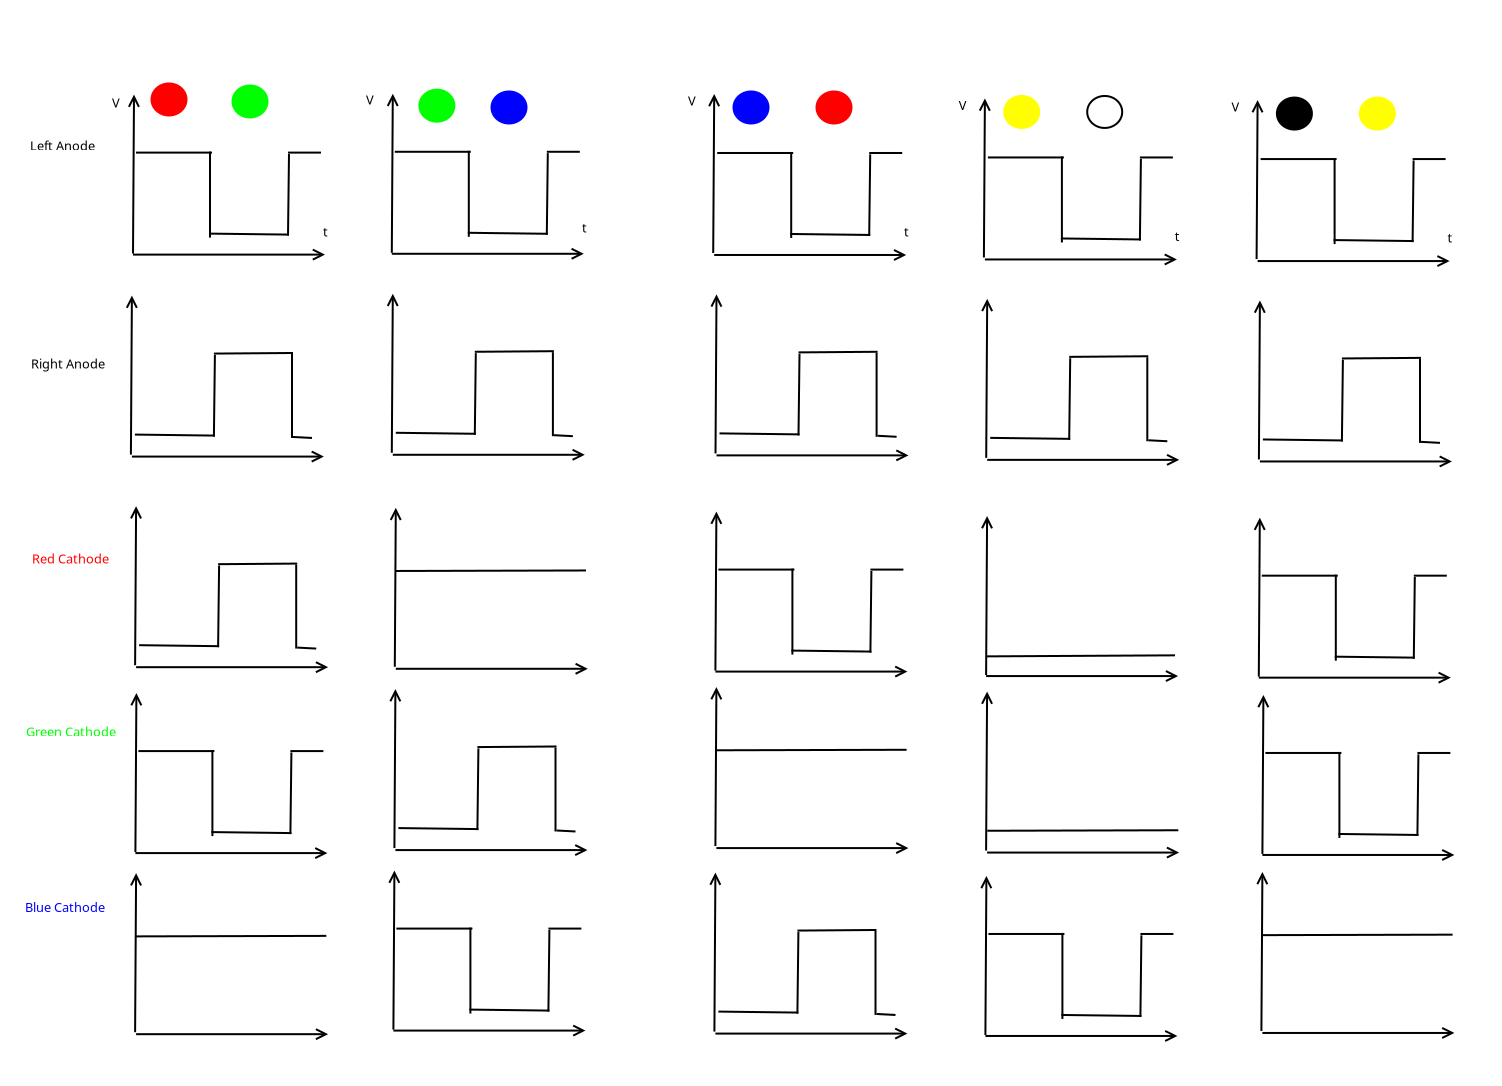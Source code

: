 <?xml version="1.0" encoding="UTF-8"?>
<dia:diagram xmlns:dia="http://www.lysator.liu.se/~alla/dia/">
  <dia:layer name="Background" visible="true" active="true">
    <dia:object type="Standard - Line" version="0" id="O0">
      <dia:attribute name="obj_pos">
        <dia:point val="6.65,4.7"/>
      </dia:attribute>
      <dia:attribute name="obj_bb">
        <dia:rectangle val="6.315,4.65;6.977,12.7"/>
      </dia:attribute>
      <dia:attribute name="conn_endpoints">
        <dia:point val="6.65,4.7"/>
        <dia:point val="6.6,12.65"/>
      </dia:attribute>
      <dia:attribute name="numcp">
        <dia:int val="1"/>
      </dia:attribute>
      <dia:attribute name="start_arrow">
        <dia:enum val="1"/>
      </dia:attribute>
      <dia:attribute name="start_arrow_length">
        <dia:real val="0.5"/>
      </dia:attribute>
      <dia:attribute name="start_arrow_width">
        <dia:real val="0.5"/>
      </dia:attribute>
    </dia:object>
    <dia:object type="Standard - Line" version="0" id="O1">
      <dia:attribute name="obj_pos">
        <dia:point val="6.6,12.7"/>
      </dia:attribute>
      <dia:attribute name="obj_bb">
        <dia:rectangle val="6.55,12.369;16.312,13.031"/>
      </dia:attribute>
      <dia:attribute name="conn_endpoints">
        <dia:point val="6.6,12.7"/>
        <dia:point val="16.2,12.7"/>
      </dia:attribute>
      <dia:attribute name="numcp">
        <dia:int val="1"/>
      </dia:attribute>
      <dia:attribute name="end_arrow">
        <dia:enum val="1"/>
      </dia:attribute>
      <dia:attribute name="end_arrow_length">
        <dia:real val="0.5"/>
      </dia:attribute>
      <dia:attribute name="end_arrow_width">
        <dia:real val="0.5"/>
      </dia:attribute>
    </dia:object>
    <dia:object type="Standard - Line" version="0" id="O2">
      <dia:attribute name="obj_pos">
        <dia:point val="6.75,7.6"/>
      </dia:attribute>
      <dia:attribute name="obj_bb">
        <dia:rectangle val="6.7,7.55;10.6,7.65"/>
      </dia:attribute>
      <dia:attribute name="conn_endpoints">
        <dia:point val="6.75,7.6"/>
        <dia:point val="10.55,7.6"/>
      </dia:attribute>
      <dia:attribute name="numcp">
        <dia:int val="1"/>
      </dia:attribute>
    </dia:object>
    <dia:object type="Standard - Line" version="0" id="O3">
      <dia:attribute name="obj_pos">
        <dia:point val="10.45,7.55"/>
      </dia:attribute>
      <dia:attribute name="obj_bb">
        <dia:rectangle val="10.4,7.5;10.5,11.9"/>
      </dia:attribute>
      <dia:attribute name="conn_endpoints">
        <dia:point val="10.45,7.55"/>
        <dia:point val="10.45,11.85"/>
      </dia:attribute>
      <dia:attribute name="numcp">
        <dia:int val="1"/>
      </dia:attribute>
    </dia:object>
    <dia:object type="Standard - Line" version="0" id="O4">
      <dia:attribute name="obj_pos">
        <dia:point val="10.4,11.65"/>
      </dia:attribute>
      <dia:attribute name="obj_bb">
        <dia:rectangle val="10.349,11.599;14.451,11.751"/>
      </dia:attribute>
      <dia:attribute name="conn_endpoints">
        <dia:point val="10.4,11.65"/>
        <dia:point val="14.4,11.7"/>
      </dia:attribute>
      <dia:attribute name="numcp">
        <dia:int val="1"/>
      </dia:attribute>
    </dia:object>
    <dia:object type="Standard - Line" version="0" id="O5">
      <dia:attribute name="obj_pos">
        <dia:point val="14.35,11.75"/>
      </dia:attribute>
      <dia:attribute name="obj_bb">
        <dia:rectangle val="14.299,7.618;14.451,11.801"/>
      </dia:attribute>
      <dia:attribute name="conn_endpoints">
        <dia:point val="14.35,11.75"/>
        <dia:point val="14.4,7.669"/>
      </dia:attribute>
      <dia:attribute name="numcp">
        <dia:int val="1"/>
      </dia:attribute>
    </dia:object>
    <dia:object type="Standard - Line" version="0" id="O6">
      <dia:attribute name="obj_pos">
        <dia:point val="14.35,7.6"/>
      </dia:attribute>
      <dia:attribute name="obj_bb">
        <dia:rectangle val="14.3,7.55;16.05,7.65"/>
      </dia:attribute>
      <dia:attribute name="conn_endpoints">
        <dia:point val="14.35,7.6"/>
        <dia:point val="16,7.6"/>
      </dia:attribute>
      <dia:attribute name="numcp">
        <dia:int val="1"/>
      </dia:attribute>
    </dia:object>
    <dia:object type="Standard - Line" version="0" id="O7">
      <dia:attribute name="obj_pos">
        <dia:point val="19.59,4.659"/>
      </dia:attribute>
      <dia:attribute name="obj_bb">
        <dia:rectangle val="19.255,4.609;19.917,12.659"/>
      </dia:attribute>
      <dia:attribute name="conn_endpoints">
        <dia:point val="19.59,4.659"/>
        <dia:point val="19.54,12.609"/>
      </dia:attribute>
      <dia:attribute name="numcp">
        <dia:int val="1"/>
      </dia:attribute>
      <dia:attribute name="start_arrow">
        <dia:enum val="1"/>
      </dia:attribute>
      <dia:attribute name="start_arrow_length">
        <dia:real val="0.5"/>
      </dia:attribute>
      <dia:attribute name="start_arrow_width">
        <dia:real val="0.5"/>
      </dia:attribute>
    </dia:object>
    <dia:object type="Standard - Line" version="0" id="O8">
      <dia:attribute name="obj_pos">
        <dia:point val="19.54,12.659"/>
      </dia:attribute>
      <dia:attribute name="obj_bb">
        <dia:rectangle val="19.49,12.328;29.252,12.99"/>
      </dia:attribute>
      <dia:attribute name="conn_endpoints">
        <dia:point val="19.54,12.659"/>
        <dia:point val="29.14,12.659"/>
      </dia:attribute>
      <dia:attribute name="numcp">
        <dia:int val="1"/>
      </dia:attribute>
      <dia:attribute name="end_arrow">
        <dia:enum val="1"/>
      </dia:attribute>
      <dia:attribute name="end_arrow_length">
        <dia:real val="0.5"/>
      </dia:attribute>
      <dia:attribute name="end_arrow_width">
        <dia:real val="0.5"/>
      </dia:attribute>
    </dia:object>
    <dia:object type="Standard - Line" version="0" id="O9">
      <dia:attribute name="obj_pos">
        <dia:point val="19.69,7.559"/>
      </dia:attribute>
      <dia:attribute name="obj_bb">
        <dia:rectangle val="19.64,7.509;23.54,7.609"/>
      </dia:attribute>
      <dia:attribute name="conn_endpoints">
        <dia:point val="19.69,7.559"/>
        <dia:point val="23.49,7.559"/>
      </dia:attribute>
      <dia:attribute name="numcp">
        <dia:int val="1"/>
      </dia:attribute>
    </dia:object>
    <dia:object type="Standard - Line" version="0" id="O10">
      <dia:attribute name="obj_pos">
        <dia:point val="23.39,7.509"/>
      </dia:attribute>
      <dia:attribute name="obj_bb">
        <dia:rectangle val="23.34,7.459;23.44,11.859"/>
      </dia:attribute>
      <dia:attribute name="conn_endpoints">
        <dia:point val="23.39,7.509"/>
        <dia:point val="23.39,11.809"/>
      </dia:attribute>
      <dia:attribute name="numcp">
        <dia:int val="1"/>
      </dia:attribute>
    </dia:object>
    <dia:object type="Standard - Line" version="0" id="O11">
      <dia:attribute name="obj_pos">
        <dia:point val="23.34,11.609"/>
      </dia:attribute>
      <dia:attribute name="obj_bb">
        <dia:rectangle val="23.29,11.558;27.391,11.71"/>
      </dia:attribute>
      <dia:attribute name="conn_endpoints">
        <dia:point val="23.34,11.609"/>
        <dia:point val="27.34,11.659"/>
      </dia:attribute>
      <dia:attribute name="numcp">
        <dia:int val="1"/>
      </dia:attribute>
    </dia:object>
    <dia:object type="Standard - Line" version="0" id="O12">
      <dia:attribute name="obj_pos">
        <dia:point val="27.29,11.709"/>
      </dia:attribute>
      <dia:attribute name="obj_bb">
        <dia:rectangle val="27.239,7.577;27.391,11.759"/>
      </dia:attribute>
      <dia:attribute name="conn_endpoints">
        <dia:point val="27.29,11.709"/>
        <dia:point val="27.34,7.628"/>
      </dia:attribute>
      <dia:attribute name="numcp">
        <dia:int val="1"/>
      </dia:attribute>
    </dia:object>
    <dia:object type="Standard - Line" version="0" id="O13">
      <dia:attribute name="obj_pos">
        <dia:point val="27.29,7.559"/>
      </dia:attribute>
      <dia:attribute name="obj_bb">
        <dia:rectangle val="27.24,7.509;28.99,7.609"/>
      </dia:attribute>
      <dia:attribute name="conn_endpoints">
        <dia:point val="27.29,7.559"/>
        <dia:point val="28.94,7.559"/>
      </dia:attribute>
      <dia:attribute name="numcp">
        <dia:int val="1"/>
      </dia:attribute>
    </dia:object>
    <dia:object type="Standard - Line" version="0" id="O14">
      <dia:attribute name="obj_pos">
        <dia:point val="35.66,4.669"/>
      </dia:attribute>
      <dia:attribute name="obj_bb">
        <dia:rectangle val="35.325,4.619;35.987,12.669"/>
      </dia:attribute>
      <dia:attribute name="conn_endpoints">
        <dia:point val="35.66,4.669"/>
        <dia:point val="35.61,12.619"/>
      </dia:attribute>
      <dia:attribute name="numcp">
        <dia:int val="1"/>
      </dia:attribute>
      <dia:attribute name="start_arrow">
        <dia:enum val="1"/>
      </dia:attribute>
      <dia:attribute name="start_arrow_length">
        <dia:real val="0.5"/>
      </dia:attribute>
      <dia:attribute name="start_arrow_width">
        <dia:real val="0.5"/>
      </dia:attribute>
    </dia:object>
    <dia:object type="Standard - Line" version="0" id="O15">
      <dia:attribute name="obj_pos">
        <dia:point val="35.66,12.719"/>
      </dia:attribute>
      <dia:attribute name="obj_bb">
        <dia:rectangle val="35.61,12.388;45.372,13.05"/>
      </dia:attribute>
      <dia:attribute name="conn_endpoints">
        <dia:point val="35.66,12.719"/>
        <dia:point val="45.26,12.719"/>
      </dia:attribute>
      <dia:attribute name="numcp">
        <dia:int val="1"/>
      </dia:attribute>
      <dia:attribute name="end_arrow">
        <dia:enum val="1"/>
      </dia:attribute>
      <dia:attribute name="end_arrow_length">
        <dia:real val="0.5"/>
      </dia:attribute>
      <dia:attribute name="end_arrow_width">
        <dia:real val="0.5"/>
      </dia:attribute>
    </dia:object>
    <dia:object type="Standard - Line" version="0" id="O16">
      <dia:attribute name="obj_pos">
        <dia:point val="35.81,7.619"/>
      </dia:attribute>
      <dia:attribute name="obj_bb">
        <dia:rectangle val="35.76,7.569;39.66,7.669"/>
      </dia:attribute>
      <dia:attribute name="conn_endpoints">
        <dia:point val="35.81,7.619"/>
        <dia:point val="39.61,7.619"/>
      </dia:attribute>
      <dia:attribute name="numcp">
        <dia:int val="1"/>
      </dia:attribute>
    </dia:object>
    <dia:object type="Standard - Line" version="0" id="O17">
      <dia:attribute name="obj_pos">
        <dia:point val="39.51,7.569"/>
      </dia:attribute>
      <dia:attribute name="obj_bb">
        <dia:rectangle val="39.46,7.519;39.56,11.919"/>
      </dia:attribute>
      <dia:attribute name="conn_endpoints">
        <dia:point val="39.51,7.569"/>
        <dia:point val="39.51,11.869"/>
      </dia:attribute>
      <dia:attribute name="numcp">
        <dia:int val="1"/>
      </dia:attribute>
    </dia:object>
    <dia:object type="Standard - Line" version="0" id="O18">
      <dia:attribute name="obj_pos">
        <dia:point val="39.46,11.669"/>
      </dia:attribute>
      <dia:attribute name="obj_bb">
        <dia:rectangle val="39.41,11.618;43.511,11.77"/>
      </dia:attribute>
      <dia:attribute name="conn_endpoints">
        <dia:point val="39.46,11.669"/>
        <dia:point val="43.46,11.719"/>
      </dia:attribute>
      <dia:attribute name="numcp">
        <dia:int val="1"/>
      </dia:attribute>
    </dia:object>
    <dia:object type="Standard - Line" version="0" id="O19">
      <dia:attribute name="obj_pos">
        <dia:point val="43.41,11.769"/>
      </dia:attribute>
      <dia:attribute name="obj_bb">
        <dia:rectangle val="43.359,7.637;43.511,11.819"/>
      </dia:attribute>
      <dia:attribute name="conn_endpoints">
        <dia:point val="43.41,11.769"/>
        <dia:point val="43.46,7.688"/>
      </dia:attribute>
      <dia:attribute name="numcp">
        <dia:int val="1"/>
      </dia:attribute>
    </dia:object>
    <dia:object type="Standard - Line" version="0" id="O20">
      <dia:attribute name="obj_pos">
        <dia:point val="43.41,7.619"/>
      </dia:attribute>
      <dia:attribute name="obj_bb">
        <dia:rectangle val="43.36,7.569;45.11,7.669"/>
      </dia:attribute>
      <dia:attribute name="conn_endpoints">
        <dia:point val="43.41,7.619"/>
        <dia:point val="45.06,7.619"/>
      </dia:attribute>
      <dia:attribute name="numcp">
        <dia:int val="1"/>
      </dia:attribute>
    </dia:object>
    <dia:object type="Standard - Line" version="0" id="O21">
      <dia:attribute name="obj_pos">
        <dia:point val="6.545,14.749"/>
      </dia:attribute>
      <dia:attribute name="obj_bb">
        <dia:rectangle val="6.21,14.699;6.872,22.749"/>
      </dia:attribute>
      <dia:attribute name="conn_endpoints">
        <dia:point val="6.545,14.749"/>
        <dia:point val="6.495,22.699"/>
      </dia:attribute>
      <dia:attribute name="numcp">
        <dia:int val="1"/>
      </dia:attribute>
      <dia:attribute name="start_arrow">
        <dia:enum val="1"/>
      </dia:attribute>
      <dia:attribute name="start_arrow_length">
        <dia:real val="0.5"/>
      </dia:attribute>
      <dia:attribute name="start_arrow_width">
        <dia:real val="0.5"/>
      </dia:attribute>
    </dia:object>
    <dia:object type="Standard - Line" version="0" id="O22">
      <dia:attribute name="obj_pos">
        <dia:point val="6.545,22.799"/>
      </dia:attribute>
      <dia:attribute name="obj_bb">
        <dia:rectangle val="6.495,22.468;16.257,23.13"/>
      </dia:attribute>
      <dia:attribute name="conn_endpoints">
        <dia:point val="6.545,22.799"/>
        <dia:point val="16.145,22.799"/>
      </dia:attribute>
      <dia:attribute name="numcp">
        <dia:int val="1"/>
      </dia:attribute>
      <dia:attribute name="end_arrow">
        <dia:enum val="1"/>
      </dia:attribute>
      <dia:attribute name="end_arrow_length">
        <dia:real val="0.5"/>
      </dia:attribute>
      <dia:attribute name="end_arrow_width">
        <dia:real val="0.5"/>
      </dia:attribute>
    </dia:object>
    <dia:object type="Standard - Line" version="0" id="O23">
      <dia:attribute name="obj_pos">
        <dia:point val="6.695,21.699"/>
      </dia:attribute>
      <dia:attribute name="obj_bb">
        <dia:rectangle val="6.644,21.648;10.746,21.799"/>
      </dia:attribute>
      <dia:attribute name="conn_endpoints">
        <dia:point val="6.695,21.699"/>
        <dia:point val="10.695,21.749"/>
      </dia:attribute>
      <dia:attribute name="numcp">
        <dia:int val="1"/>
      </dia:attribute>
    </dia:object>
    <dia:object type="Standard - Line" version="0" id="O24">
      <dia:attribute name="obj_pos">
        <dia:point val="10.645,21.799"/>
      </dia:attribute>
      <dia:attribute name="obj_bb">
        <dia:rectangle val="10.595,17.667;10.746,21.849"/>
      </dia:attribute>
      <dia:attribute name="conn_endpoints">
        <dia:point val="10.645,21.799"/>
        <dia:point val="10.695,17.718"/>
      </dia:attribute>
      <dia:attribute name="numcp">
        <dia:int val="1"/>
      </dia:attribute>
    </dia:object>
    <dia:object type="Standard - Line" version="0" id="O25">
      <dia:attribute name="obj_pos">
        <dia:point val="10.645,17.649"/>
      </dia:attribute>
      <dia:attribute name="obj_bb">
        <dia:rectangle val="10.595,17.568;14.65,17.699"/>
      </dia:attribute>
      <dia:attribute name="conn_endpoints">
        <dia:point val="10.645,17.649"/>
        <dia:point val="14.6,17.619"/>
      </dia:attribute>
      <dia:attribute name="numcp">
        <dia:int val="1"/>
      </dia:attribute>
    </dia:object>
    <dia:object type="Standard - Line" version="0" id="O26">
      <dia:attribute name="obj_pos">
        <dia:point val="14.55,17.669"/>
      </dia:attribute>
      <dia:attribute name="obj_bb">
        <dia:rectangle val="14.5,17.619;14.6,21.919"/>
      </dia:attribute>
      <dia:attribute name="conn_endpoints">
        <dia:point val="14.55,17.669"/>
        <dia:point val="14.55,21.869"/>
      </dia:attribute>
      <dia:attribute name="numcp">
        <dia:int val="1"/>
      </dia:attribute>
    </dia:object>
    <dia:object type="Standard - Line" version="0" id="O27">
      <dia:attribute name="obj_pos">
        <dia:point val="14.6,21.819"/>
      </dia:attribute>
      <dia:attribute name="obj_bb">
        <dia:rectangle val="14.547,21.766;15.603,21.921"/>
      </dia:attribute>
      <dia:attribute name="conn_endpoints">
        <dia:point val="14.6,21.819"/>
        <dia:point val="15.55,21.869"/>
      </dia:attribute>
      <dia:attribute name="numcp">
        <dia:int val="1"/>
      </dia:attribute>
    </dia:object>
    <dia:object type="Standard - Line" version="0" id="O28">
      <dia:attribute name="obj_pos">
        <dia:point val="19.59,14.659"/>
      </dia:attribute>
      <dia:attribute name="obj_bb">
        <dia:rectangle val="19.255,14.609;19.917,22.659"/>
      </dia:attribute>
      <dia:attribute name="conn_endpoints">
        <dia:point val="19.59,14.659"/>
        <dia:point val="19.54,22.609"/>
      </dia:attribute>
      <dia:attribute name="numcp">
        <dia:int val="1"/>
      </dia:attribute>
      <dia:attribute name="start_arrow">
        <dia:enum val="1"/>
      </dia:attribute>
      <dia:attribute name="start_arrow_length">
        <dia:real val="0.5"/>
      </dia:attribute>
      <dia:attribute name="start_arrow_width">
        <dia:real val="0.5"/>
      </dia:attribute>
    </dia:object>
    <dia:object type="Standard - Line" version="0" id="O29">
      <dia:attribute name="obj_pos">
        <dia:point val="19.59,22.709"/>
      </dia:attribute>
      <dia:attribute name="obj_bb">
        <dia:rectangle val="19.54,22.378;29.302,23.04"/>
      </dia:attribute>
      <dia:attribute name="conn_endpoints">
        <dia:point val="19.59,22.709"/>
        <dia:point val="29.19,22.709"/>
      </dia:attribute>
      <dia:attribute name="numcp">
        <dia:int val="1"/>
      </dia:attribute>
      <dia:attribute name="end_arrow">
        <dia:enum val="1"/>
      </dia:attribute>
      <dia:attribute name="end_arrow_length">
        <dia:real val="0.5"/>
      </dia:attribute>
      <dia:attribute name="end_arrow_width">
        <dia:real val="0.5"/>
      </dia:attribute>
    </dia:object>
    <dia:object type="Standard - Line" version="0" id="O30">
      <dia:attribute name="obj_pos">
        <dia:point val="19.74,21.609"/>
      </dia:attribute>
      <dia:attribute name="obj_bb">
        <dia:rectangle val="19.689,21.558;23.791,21.709"/>
      </dia:attribute>
      <dia:attribute name="conn_endpoints">
        <dia:point val="19.74,21.609"/>
        <dia:point val="23.74,21.659"/>
      </dia:attribute>
      <dia:attribute name="numcp">
        <dia:int val="1"/>
      </dia:attribute>
    </dia:object>
    <dia:object type="Standard - Line" version="0" id="O31">
      <dia:attribute name="obj_pos">
        <dia:point val="23.69,21.709"/>
      </dia:attribute>
      <dia:attribute name="obj_bb">
        <dia:rectangle val="23.64,17.577;23.791,21.759"/>
      </dia:attribute>
      <dia:attribute name="conn_endpoints">
        <dia:point val="23.69,21.709"/>
        <dia:point val="23.74,17.628"/>
      </dia:attribute>
      <dia:attribute name="numcp">
        <dia:int val="1"/>
      </dia:attribute>
    </dia:object>
    <dia:object type="Standard - Line" version="0" id="O32">
      <dia:attribute name="obj_pos">
        <dia:point val="23.69,17.559"/>
      </dia:attribute>
      <dia:attribute name="obj_bb">
        <dia:rectangle val="23.64,17.478;27.695,17.609"/>
      </dia:attribute>
      <dia:attribute name="conn_endpoints">
        <dia:point val="23.69,17.559"/>
        <dia:point val="27.645,17.529"/>
      </dia:attribute>
      <dia:attribute name="numcp">
        <dia:int val="1"/>
      </dia:attribute>
    </dia:object>
    <dia:object type="Standard - Line" version="0" id="O33">
      <dia:attribute name="obj_pos">
        <dia:point val="27.595,17.579"/>
      </dia:attribute>
      <dia:attribute name="obj_bb">
        <dia:rectangle val="27.545,17.529;27.645,21.829"/>
      </dia:attribute>
      <dia:attribute name="conn_endpoints">
        <dia:point val="27.595,17.579"/>
        <dia:point val="27.595,21.779"/>
      </dia:attribute>
      <dia:attribute name="numcp">
        <dia:int val="1"/>
      </dia:attribute>
    </dia:object>
    <dia:object type="Standard - Line" version="0" id="O34">
      <dia:attribute name="obj_pos">
        <dia:point val="27.645,21.729"/>
      </dia:attribute>
      <dia:attribute name="obj_bb">
        <dia:rectangle val="27.592,21.676;28.648,21.831"/>
      </dia:attribute>
      <dia:attribute name="conn_endpoints">
        <dia:point val="27.645,21.729"/>
        <dia:point val="28.595,21.779"/>
      </dia:attribute>
      <dia:attribute name="numcp">
        <dia:int val="1"/>
      </dia:attribute>
    </dia:object>
    <dia:object type="Standard - Line" version="0" id="O35">
      <dia:attribute name="obj_pos">
        <dia:point val="35.775,14.689"/>
      </dia:attribute>
      <dia:attribute name="obj_bb">
        <dia:rectangle val="35.44,14.639;36.102,22.689"/>
      </dia:attribute>
      <dia:attribute name="conn_endpoints">
        <dia:point val="35.775,14.689"/>
        <dia:point val="35.725,22.639"/>
      </dia:attribute>
      <dia:attribute name="numcp">
        <dia:int val="1"/>
      </dia:attribute>
      <dia:attribute name="start_arrow">
        <dia:enum val="1"/>
      </dia:attribute>
      <dia:attribute name="start_arrow_length">
        <dia:real val="0.5"/>
      </dia:attribute>
      <dia:attribute name="start_arrow_width">
        <dia:real val="0.5"/>
      </dia:attribute>
    </dia:object>
    <dia:object type="Standard - Line" version="0" id="O36">
      <dia:attribute name="obj_pos">
        <dia:point val="35.775,22.739"/>
      </dia:attribute>
      <dia:attribute name="obj_bb">
        <dia:rectangle val="35.725,22.408;45.487,23.07"/>
      </dia:attribute>
      <dia:attribute name="conn_endpoints">
        <dia:point val="35.775,22.739"/>
        <dia:point val="45.375,22.739"/>
      </dia:attribute>
      <dia:attribute name="numcp">
        <dia:int val="1"/>
      </dia:attribute>
      <dia:attribute name="end_arrow">
        <dia:enum val="1"/>
      </dia:attribute>
      <dia:attribute name="end_arrow_length">
        <dia:real val="0.5"/>
      </dia:attribute>
      <dia:attribute name="end_arrow_width">
        <dia:real val="0.5"/>
      </dia:attribute>
    </dia:object>
    <dia:object type="Standard - Line" version="0" id="O37">
      <dia:attribute name="obj_pos">
        <dia:point val="35.925,21.639"/>
      </dia:attribute>
      <dia:attribute name="obj_bb">
        <dia:rectangle val="35.874,21.588;39.976,21.739"/>
      </dia:attribute>
      <dia:attribute name="conn_endpoints">
        <dia:point val="35.925,21.639"/>
        <dia:point val="39.925,21.689"/>
      </dia:attribute>
      <dia:attribute name="numcp">
        <dia:int val="1"/>
      </dia:attribute>
    </dia:object>
    <dia:object type="Standard - Line" version="0" id="O38">
      <dia:attribute name="obj_pos">
        <dia:point val="39.875,21.739"/>
      </dia:attribute>
      <dia:attribute name="obj_bb">
        <dia:rectangle val="39.825,17.607;39.976,21.79"/>
      </dia:attribute>
      <dia:attribute name="conn_endpoints">
        <dia:point val="39.875,21.739"/>
        <dia:point val="39.925,17.657"/>
      </dia:attribute>
      <dia:attribute name="numcp">
        <dia:int val="1"/>
      </dia:attribute>
    </dia:object>
    <dia:object type="Standard - Line" version="0" id="O39">
      <dia:attribute name="obj_pos">
        <dia:point val="39.875,17.589"/>
      </dia:attribute>
      <dia:attribute name="obj_bb">
        <dia:rectangle val="39.825,17.508;43.88,17.639"/>
      </dia:attribute>
      <dia:attribute name="conn_endpoints">
        <dia:point val="39.875,17.589"/>
        <dia:point val="43.83,17.559"/>
      </dia:attribute>
      <dia:attribute name="numcp">
        <dia:int val="1"/>
      </dia:attribute>
    </dia:object>
    <dia:object type="Standard - Line" version="0" id="O40">
      <dia:attribute name="obj_pos">
        <dia:point val="43.78,17.609"/>
      </dia:attribute>
      <dia:attribute name="obj_bb">
        <dia:rectangle val="43.73,17.559;43.83,21.859"/>
      </dia:attribute>
      <dia:attribute name="conn_endpoints">
        <dia:point val="43.78,17.609"/>
        <dia:point val="43.78,21.809"/>
      </dia:attribute>
      <dia:attribute name="numcp">
        <dia:int val="1"/>
      </dia:attribute>
    </dia:object>
    <dia:object type="Standard - Line" version="0" id="O41">
      <dia:attribute name="obj_pos">
        <dia:point val="43.83,21.759"/>
      </dia:attribute>
      <dia:attribute name="obj_bb">
        <dia:rectangle val="43.777,21.706;44.833,21.861"/>
      </dia:attribute>
      <dia:attribute name="conn_endpoints">
        <dia:point val="43.83,21.759"/>
        <dia:point val="44.78,21.809"/>
      </dia:attribute>
      <dia:attribute name="numcp">
        <dia:int val="1"/>
      </dia:attribute>
    </dia:object>
    <dia:object type="Standard - Text" version="1" id="O42">
      <dia:attribute name="obj_pos">
        <dia:point val="1.45,7.494"/>
      </dia:attribute>
      <dia:attribute name="obj_bb">
        <dia:rectangle val="1.45,6.899;4.918,7.644"/>
      </dia:attribute>
      <dia:attribute name="text">
        <dia:composite type="text">
          <dia:attribute name="string">
            <dia:string>#Left Anode#</dia:string>
          </dia:attribute>
          <dia:attribute name="font">
            <dia:font family="sans" style="0" name="Helvetica"/>
          </dia:attribute>
          <dia:attribute name="height">
            <dia:real val="0.8"/>
          </dia:attribute>
          <dia:attribute name="pos">
            <dia:point val="1.45,7.494"/>
          </dia:attribute>
          <dia:attribute name="color">
            <dia:color val="#000000"/>
          </dia:attribute>
          <dia:attribute name="alignment">
            <dia:enum val="0"/>
          </dia:attribute>
        </dia:composite>
      </dia:attribute>
      <dia:attribute name="valign">
        <dia:enum val="3"/>
      </dia:attribute>
    </dia:object>
    <dia:object type="Standard - Text" version="1" id="O43">
      <dia:attribute name="obj_pos">
        <dia:point val="1.5,18.394"/>
      </dia:attribute>
      <dia:attribute name="obj_bb">
        <dia:rectangle val="1.5,17.799;5.425,18.544"/>
      </dia:attribute>
      <dia:attribute name="text">
        <dia:composite type="text">
          <dia:attribute name="string">
            <dia:string>#Right Anode#</dia:string>
          </dia:attribute>
          <dia:attribute name="font">
            <dia:font family="sans" style="0" name="Helvetica"/>
          </dia:attribute>
          <dia:attribute name="height">
            <dia:real val="0.8"/>
          </dia:attribute>
          <dia:attribute name="pos">
            <dia:point val="1.5,18.394"/>
          </dia:attribute>
          <dia:attribute name="color">
            <dia:color val="#000000"/>
          </dia:attribute>
          <dia:attribute name="alignment">
            <dia:enum val="0"/>
          </dia:attribute>
        </dia:composite>
      </dia:attribute>
      <dia:attribute name="valign">
        <dia:enum val="3"/>
      </dia:attribute>
    </dia:object>
    <dia:object type="Standard - Line" version="0" id="O44">
      <dia:attribute name="obj_pos">
        <dia:point val="6.755,25.279"/>
      </dia:attribute>
      <dia:attribute name="obj_bb">
        <dia:rectangle val="6.42,25.229;7.082,33.279"/>
      </dia:attribute>
      <dia:attribute name="conn_endpoints">
        <dia:point val="6.755,25.279"/>
        <dia:point val="6.705,33.229"/>
      </dia:attribute>
      <dia:attribute name="numcp">
        <dia:int val="1"/>
      </dia:attribute>
      <dia:attribute name="start_arrow">
        <dia:enum val="1"/>
      </dia:attribute>
      <dia:attribute name="start_arrow_length">
        <dia:real val="0.5"/>
      </dia:attribute>
      <dia:attribute name="start_arrow_width">
        <dia:real val="0.5"/>
      </dia:attribute>
    </dia:object>
    <dia:object type="Standard - Line" version="0" id="O45">
      <dia:attribute name="obj_pos">
        <dia:point val="6.755,33.329"/>
      </dia:attribute>
      <dia:attribute name="obj_bb">
        <dia:rectangle val="6.705,32.998;16.467,33.66"/>
      </dia:attribute>
      <dia:attribute name="conn_endpoints">
        <dia:point val="6.755,33.329"/>
        <dia:point val="16.355,33.329"/>
      </dia:attribute>
      <dia:attribute name="numcp">
        <dia:int val="1"/>
      </dia:attribute>
      <dia:attribute name="end_arrow">
        <dia:enum val="1"/>
      </dia:attribute>
      <dia:attribute name="end_arrow_length">
        <dia:real val="0.5"/>
      </dia:attribute>
      <dia:attribute name="end_arrow_width">
        <dia:real val="0.5"/>
      </dia:attribute>
    </dia:object>
    <dia:object type="Standard - Line" version="0" id="O46">
      <dia:attribute name="obj_pos">
        <dia:point val="6.905,32.229"/>
      </dia:attribute>
      <dia:attribute name="obj_bb">
        <dia:rectangle val="6.854,32.178;10.956,32.33"/>
      </dia:attribute>
      <dia:attribute name="conn_endpoints">
        <dia:point val="6.905,32.229"/>
        <dia:point val="10.905,32.279"/>
      </dia:attribute>
      <dia:attribute name="numcp">
        <dia:int val="1"/>
      </dia:attribute>
    </dia:object>
    <dia:object type="Standard - Line" version="0" id="O47">
      <dia:attribute name="obj_pos">
        <dia:point val="10.855,32.329"/>
      </dia:attribute>
      <dia:attribute name="obj_bb">
        <dia:rectangle val="10.805,28.197;10.956,32.38"/>
      </dia:attribute>
      <dia:attribute name="conn_endpoints">
        <dia:point val="10.855,32.329"/>
        <dia:point val="10.905,28.247"/>
      </dia:attribute>
      <dia:attribute name="numcp">
        <dia:int val="1"/>
      </dia:attribute>
    </dia:object>
    <dia:object type="Standard - Line" version="0" id="O48">
      <dia:attribute name="obj_pos">
        <dia:point val="10.855,28.179"/>
      </dia:attribute>
      <dia:attribute name="obj_bb">
        <dia:rectangle val="10.805,28.098;14.86,28.229"/>
      </dia:attribute>
      <dia:attribute name="conn_endpoints">
        <dia:point val="10.855,28.179"/>
        <dia:point val="14.81,28.149"/>
      </dia:attribute>
      <dia:attribute name="numcp">
        <dia:int val="1"/>
      </dia:attribute>
    </dia:object>
    <dia:object type="Standard - Line" version="0" id="O49">
      <dia:attribute name="obj_pos">
        <dia:point val="14.76,28.199"/>
      </dia:attribute>
      <dia:attribute name="obj_bb">
        <dia:rectangle val="14.71,28.149;14.81,32.449"/>
      </dia:attribute>
      <dia:attribute name="conn_endpoints">
        <dia:point val="14.76,28.199"/>
        <dia:point val="14.76,32.399"/>
      </dia:attribute>
      <dia:attribute name="numcp">
        <dia:int val="1"/>
      </dia:attribute>
    </dia:object>
    <dia:object type="Standard - Line" version="0" id="O50">
      <dia:attribute name="obj_pos">
        <dia:point val="14.81,32.349"/>
      </dia:attribute>
      <dia:attribute name="obj_bb">
        <dia:rectangle val="14.757,32.296;15.813,32.451"/>
      </dia:attribute>
      <dia:attribute name="conn_endpoints">
        <dia:point val="14.81,32.349"/>
        <dia:point val="15.76,32.399"/>
      </dia:attribute>
      <dia:attribute name="numcp">
        <dia:int val="1"/>
      </dia:attribute>
    </dia:object>
    <dia:object type="Standard - Line" version="0" id="O51">
      <dia:attribute name="obj_pos">
        <dia:point val="19.74,25.359"/>
      </dia:attribute>
      <dia:attribute name="obj_bb">
        <dia:rectangle val="19.405,25.309;20.067,33.359"/>
      </dia:attribute>
      <dia:attribute name="conn_endpoints">
        <dia:point val="19.74,25.359"/>
        <dia:point val="19.69,33.309"/>
      </dia:attribute>
      <dia:attribute name="numcp">
        <dia:int val="1"/>
      </dia:attribute>
      <dia:attribute name="start_arrow">
        <dia:enum val="1"/>
      </dia:attribute>
      <dia:attribute name="start_arrow_length">
        <dia:real val="0.5"/>
      </dia:attribute>
      <dia:attribute name="start_arrow_width">
        <dia:real val="0.5"/>
      </dia:attribute>
    </dia:object>
    <dia:object type="Standard - Line" version="0" id="O52">
      <dia:attribute name="obj_pos">
        <dia:point val="19.74,33.409"/>
      </dia:attribute>
      <dia:attribute name="obj_bb">
        <dia:rectangle val="19.69,33.078;29.452,33.74"/>
      </dia:attribute>
      <dia:attribute name="conn_endpoints">
        <dia:point val="19.74,33.409"/>
        <dia:point val="29.34,33.409"/>
      </dia:attribute>
      <dia:attribute name="numcp">
        <dia:int val="1"/>
      </dia:attribute>
      <dia:attribute name="end_arrow">
        <dia:enum val="1"/>
      </dia:attribute>
      <dia:attribute name="end_arrow_length">
        <dia:real val="0.5"/>
      </dia:attribute>
      <dia:attribute name="end_arrow_width">
        <dia:real val="0.5"/>
      </dia:attribute>
    </dia:object>
    <dia:object type="Standard - Line" version="0" id="O53">
      <dia:attribute name="obj_pos">
        <dia:point val="19.7,28.519"/>
      </dia:attribute>
      <dia:attribute name="obj_bb">
        <dia:rectangle val="19.65,28.444;29.3,28.569"/>
      </dia:attribute>
      <dia:attribute name="conn_endpoints">
        <dia:point val="19.7,28.519"/>
        <dia:point val="29.25,28.494"/>
      </dia:attribute>
      <dia:attribute name="numcp">
        <dia:int val="1"/>
      </dia:attribute>
    </dia:object>
    <dia:object type="Standard - Line" version="0" id="O54">
      <dia:attribute name="obj_pos">
        <dia:point val="35.77,25.549"/>
      </dia:attribute>
      <dia:attribute name="obj_bb">
        <dia:rectangle val="35.435,25.499;36.097,33.549"/>
      </dia:attribute>
      <dia:attribute name="conn_endpoints">
        <dia:point val="35.77,25.549"/>
        <dia:point val="35.72,33.499"/>
      </dia:attribute>
      <dia:attribute name="numcp">
        <dia:int val="1"/>
      </dia:attribute>
      <dia:attribute name="start_arrow">
        <dia:enum val="1"/>
      </dia:attribute>
      <dia:attribute name="start_arrow_length">
        <dia:real val="0.5"/>
      </dia:attribute>
      <dia:attribute name="start_arrow_width">
        <dia:real val="0.5"/>
      </dia:attribute>
    </dia:object>
    <dia:object type="Standard - Line" version="0" id="O55">
      <dia:attribute name="obj_pos">
        <dia:point val="35.72,33.549"/>
      </dia:attribute>
      <dia:attribute name="obj_bb">
        <dia:rectangle val="35.67,33.218;45.432,33.88"/>
      </dia:attribute>
      <dia:attribute name="conn_endpoints">
        <dia:point val="35.72,33.549"/>
        <dia:point val="45.32,33.549"/>
      </dia:attribute>
      <dia:attribute name="numcp">
        <dia:int val="1"/>
      </dia:attribute>
      <dia:attribute name="end_arrow">
        <dia:enum val="1"/>
      </dia:attribute>
      <dia:attribute name="end_arrow_length">
        <dia:real val="0.5"/>
      </dia:attribute>
      <dia:attribute name="end_arrow_width">
        <dia:real val="0.5"/>
      </dia:attribute>
    </dia:object>
    <dia:object type="Standard - Line" version="0" id="O56">
      <dia:attribute name="obj_pos">
        <dia:point val="35.87,28.449"/>
      </dia:attribute>
      <dia:attribute name="obj_bb">
        <dia:rectangle val="35.82,28.399;39.72,28.499"/>
      </dia:attribute>
      <dia:attribute name="conn_endpoints">
        <dia:point val="35.87,28.449"/>
        <dia:point val="39.67,28.449"/>
      </dia:attribute>
      <dia:attribute name="numcp">
        <dia:int val="1"/>
      </dia:attribute>
    </dia:object>
    <dia:object type="Standard - Line" version="0" id="O57">
      <dia:attribute name="obj_pos">
        <dia:point val="39.57,28.399"/>
      </dia:attribute>
      <dia:attribute name="obj_bb">
        <dia:rectangle val="39.52,28.349;39.62,32.749"/>
      </dia:attribute>
      <dia:attribute name="conn_endpoints">
        <dia:point val="39.57,28.399"/>
        <dia:point val="39.57,32.699"/>
      </dia:attribute>
      <dia:attribute name="numcp">
        <dia:int val="1"/>
      </dia:attribute>
    </dia:object>
    <dia:object type="Standard - Line" version="0" id="O58">
      <dia:attribute name="obj_pos">
        <dia:point val="39.52,32.499"/>
      </dia:attribute>
      <dia:attribute name="obj_bb">
        <dia:rectangle val="39.469,32.448;43.571,32.599"/>
      </dia:attribute>
      <dia:attribute name="conn_endpoints">
        <dia:point val="39.52,32.499"/>
        <dia:point val="43.52,32.549"/>
      </dia:attribute>
      <dia:attribute name="numcp">
        <dia:int val="1"/>
      </dia:attribute>
    </dia:object>
    <dia:object type="Standard - Line" version="0" id="O59">
      <dia:attribute name="obj_pos">
        <dia:point val="43.47,32.599"/>
      </dia:attribute>
      <dia:attribute name="obj_bb">
        <dia:rectangle val="43.419,28.467;43.571,32.65"/>
      </dia:attribute>
      <dia:attribute name="conn_endpoints">
        <dia:point val="43.47,32.599"/>
        <dia:point val="43.52,28.517"/>
      </dia:attribute>
      <dia:attribute name="numcp">
        <dia:int val="1"/>
      </dia:attribute>
    </dia:object>
    <dia:object type="Standard - Line" version="0" id="O60">
      <dia:attribute name="obj_pos">
        <dia:point val="43.47,28.449"/>
      </dia:attribute>
      <dia:attribute name="obj_bb">
        <dia:rectangle val="43.42,28.399;45.17,28.499"/>
      </dia:attribute>
      <dia:attribute name="conn_endpoints">
        <dia:point val="43.47,28.449"/>
        <dia:point val="45.12,28.449"/>
      </dia:attribute>
      <dia:attribute name="numcp">
        <dia:int val="1"/>
      </dia:attribute>
    </dia:object>
    <dia:object type="Standard - Line" version="0" id="O61">
      <dia:attribute name="obj_pos">
        <dia:point val="6.77,34.624"/>
      </dia:attribute>
      <dia:attribute name="obj_bb">
        <dia:rectangle val="6.435,34.574;7.097,42.624"/>
      </dia:attribute>
      <dia:attribute name="conn_endpoints">
        <dia:point val="6.77,34.624"/>
        <dia:point val="6.72,42.574"/>
      </dia:attribute>
      <dia:attribute name="numcp">
        <dia:int val="1"/>
      </dia:attribute>
      <dia:attribute name="start_arrow">
        <dia:enum val="1"/>
      </dia:attribute>
      <dia:attribute name="start_arrow_length">
        <dia:real val="0.5"/>
      </dia:attribute>
      <dia:attribute name="start_arrow_width">
        <dia:real val="0.5"/>
      </dia:attribute>
    </dia:object>
    <dia:object type="Standard - Line" version="0" id="O62">
      <dia:attribute name="obj_pos">
        <dia:point val="6.72,42.624"/>
      </dia:attribute>
      <dia:attribute name="obj_bb">
        <dia:rectangle val="6.67,42.293;16.432,42.955"/>
      </dia:attribute>
      <dia:attribute name="conn_endpoints">
        <dia:point val="6.72,42.624"/>
        <dia:point val="16.32,42.624"/>
      </dia:attribute>
      <dia:attribute name="numcp">
        <dia:int val="1"/>
      </dia:attribute>
      <dia:attribute name="end_arrow">
        <dia:enum val="1"/>
      </dia:attribute>
      <dia:attribute name="end_arrow_length">
        <dia:real val="0.5"/>
      </dia:attribute>
      <dia:attribute name="end_arrow_width">
        <dia:real val="0.5"/>
      </dia:attribute>
    </dia:object>
    <dia:object type="Standard - Line" version="0" id="O63">
      <dia:attribute name="obj_pos">
        <dia:point val="6.87,37.524"/>
      </dia:attribute>
      <dia:attribute name="obj_bb">
        <dia:rectangle val="6.82,37.474;10.72,37.574"/>
      </dia:attribute>
      <dia:attribute name="conn_endpoints">
        <dia:point val="6.87,37.524"/>
        <dia:point val="10.67,37.524"/>
      </dia:attribute>
      <dia:attribute name="numcp">
        <dia:int val="1"/>
      </dia:attribute>
    </dia:object>
    <dia:object type="Standard - Line" version="0" id="O64">
      <dia:attribute name="obj_pos">
        <dia:point val="10.57,37.474"/>
      </dia:attribute>
      <dia:attribute name="obj_bb">
        <dia:rectangle val="10.52,37.424;10.62,41.824"/>
      </dia:attribute>
      <dia:attribute name="conn_endpoints">
        <dia:point val="10.57,37.474"/>
        <dia:point val="10.57,41.774"/>
      </dia:attribute>
      <dia:attribute name="numcp">
        <dia:int val="1"/>
      </dia:attribute>
    </dia:object>
    <dia:object type="Standard - Line" version="0" id="O65">
      <dia:attribute name="obj_pos">
        <dia:point val="10.52,41.574"/>
      </dia:attribute>
      <dia:attribute name="obj_bb">
        <dia:rectangle val="10.47,41.523;14.571,41.675"/>
      </dia:attribute>
      <dia:attribute name="conn_endpoints">
        <dia:point val="10.52,41.574"/>
        <dia:point val="14.52,41.624"/>
      </dia:attribute>
      <dia:attribute name="numcp">
        <dia:int val="1"/>
      </dia:attribute>
    </dia:object>
    <dia:object type="Standard - Line" version="0" id="O66">
      <dia:attribute name="obj_pos">
        <dia:point val="14.47,41.674"/>
      </dia:attribute>
      <dia:attribute name="obj_bb">
        <dia:rectangle val="14.419,37.542;14.571,41.724"/>
      </dia:attribute>
      <dia:attribute name="conn_endpoints">
        <dia:point val="14.47,41.674"/>
        <dia:point val="14.52,37.593"/>
      </dia:attribute>
      <dia:attribute name="numcp">
        <dia:int val="1"/>
      </dia:attribute>
    </dia:object>
    <dia:object type="Standard - Line" version="0" id="O67">
      <dia:attribute name="obj_pos">
        <dia:point val="14.47,37.524"/>
      </dia:attribute>
      <dia:attribute name="obj_bb">
        <dia:rectangle val="14.42,37.474;16.17,37.574"/>
      </dia:attribute>
      <dia:attribute name="conn_endpoints">
        <dia:point val="14.47,37.524"/>
        <dia:point val="16.12,37.524"/>
      </dia:attribute>
      <dia:attribute name="numcp">
        <dia:int val="1"/>
      </dia:attribute>
    </dia:object>
    <dia:object type="Standard - Line" version="0" id="O68">
      <dia:attribute name="obj_pos">
        <dia:point val="19.72,34.424"/>
      </dia:attribute>
      <dia:attribute name="obj_bb">
        <dia:rectangle val="19.385,34.374;20.047,42.424"/>
      </dia:attribute>
      <dia:attribute name="conn_endpoints">
        <dia:point val="19.72,34.424"/>
        <dia:point val="19.67,42.374"/>
      </dia:attribute>
      <dia:attribute name="numcp">
        <dia:int val="1"/>
      </dia:attribute>
      <dia:attribute name="start_arrow">
        <dia:enum val="1"/>
      </dia:attribute>
      <dia:attribute name="start_arrow_length">
        <dia:real val="0.5"/>
      </dia:attribute>
      <dia:attribute name="start_arrow_width">
        <dia:real val="0.5"/>
      </dia:attribute>
    </dia:object>
    <dia:object type="Standard - Line" version="0" id="O69">
      <dia:attribute name="obj_pos">
        <dia:point val="19.72,42.474"/>
      </dia:attribute>
      <dia:attribute name="obj_bb">
        <dia:rectangle val="19.67,42.143;29.432,42.805"/>
      </dia:attribute>
      <dia:attribute name="conn_endpoints">
        <dia:point val="19.72,42.474"/>
        <dia:point val="29.32,42.474"/>
      </dia:attribute>
      <dia:attribute name="numcp">
        <dia:int val="1"/>
      </dia:attribute>
      <dia:attribute name="end_arrow">
        <dia:enum val="1"/>
      </dia:attribute>
      <dia:attribute name="end_arrow_length">
        <dia:real val="0.5"/>
      </dia:attribute>
      <dia:attribute name="end_arrow_width">
        <dia:real val="0.5"/>
      </dia:attribute>
    </dia:object>
    <dia:object type="Standard - Line" version="0" id="O70">
      <dia:attribute name="obj_pos">
        <dia:point val="19.87,41.374"/>
      </dia:attribute>
      <dia:attribute name="obj_bb">
        <dia:rectangle val="19.82,41.323;23.921,41.474"/>
      </dia:attribute>
      <dia:attribute name="conn_endpoints">
        <dia:point val="19.87,41.374"/>
        <dia:point val="23.87,41.424"/>
      </dia:attribute>
      <dia:attribute name="numcp">
        <dia:int val="1"/>
      </dia:attribute>
    </dia:object>
    <dia:object type="Standard - Line" version="0" id="O71">
      <dia:attribute name="obj_pos">
        <dia:point val="23.82,41.474"/>
      </dia:attribute>
      <dia:attribute name="obj_bb">
        <dia:rectangle val="23.77,37.342;23.921,41.525"/>
      </dia:attribute>
      <dia:attribute name="conn_endpoints">
        <dia:point val="23.82,41.474"/>
        <dia:point val="23.87,37.392"/>
      </dia:attribute>
      <dia:attribute name="numcp">
        <dia:int val="1"/>
      </dia:attribute>
    </dia:object>
    <dia:object type="Standard - Line" version="0" id="O72">
      <dia:attribute name="obj_pos">
        <dia:point val="23.82,37.324"/>
      </dia:attribute>
      <dia:attribute name="obj_bb">
        <dia:rectangle val="23.77,37.243;27.825,37.374"/>
      </dia:attribute>
      <dia:attribute name="conn_endpoints">
        <dia:point val="23.82,37.324"/>
        <dia:point val="27.775,37.294"/>
      </dia:attribute>
      <dia:attribute name="numcp">
        <dia:int val="1"/>
      </dia:attribute>
    </dia:object>
    <dia:object type="Standard - Line" version="0" id="O73">
      <dia:attribute name="obj_pos">
        <dia:point val="27.725,37.344"/>
      </dia:attribute>
      <dia:attribute name="obj_bb">
        <dia:rectangle val="27.675,37.294;27.775,41.594"/>
      </dia:attribute>
      <dia:attribute name="conn_endpoints">
        <dia:point val="27.725,37.344"/>
        <dia:point val="27.725,41.544"/>
      </dia:attribute>
      <dia:attribute name="numcp">
        <dia:int val="1"/>
      </dia:attribute>
    </dia:object>
    <dia:object type="Standard - Line" version="0" id="O74">
      <dia:attribute name="obj_pos">
        <dia:point val="27.775,41.494"/>
      </dia:attribute>
      <dia:attribute name="obj_bb">
        <dia:rectangle val="27.722,41.441;28.778,41.596"/>
      </dia:attribute>
      <dia:attribute name="conn_endpoints">
        <dia:point val="27.775,41.494"/>
        <dia:point val="28.725,41.544"/>
      </dia:attribute>
      <dia:attribute name="numcp">
        <dia:int val="1"/>
      </dia:attribute>
    </dia:object>
    <dia:object type="Standard - Line" version="0" id="O75">
      <dia:attribute name="obj_pos">
        <dia:point val="35.77,34.324"/>
      </dia:attribute>
      <dia:attribute name="obj_bb">
        <dia:rectangle val="35.435,34.274;36.097,42.324"/>
      </dia:attribute>
      <dia:attribute name="conn_endpoints">
        <dia:point val="35.77,34.324"/>
        <dia:point val="35.72,42.274"/>
      </dia:attribute>
      <dia:attribute name="numcp">
        <dia:int val="1"/>
      </dia:attribute>
      <dia:attribute name="start_arrow">
        <dia:enum val="1"/>
      </dia:attribute>
      <dia:attribute name="start_arrow_length">
        <dia:real val="0.5"/>
      </dia:attribute>
      <dia:attribute name="start_arrow_width">
        <dia:real val="0.5"/>
      </dia:attribute>
    </dia:object>
    <dia:object type="Standard - Line" version="0" id="O76">
      <dia:attribute name="obj_pos">
        <dia:point val="35.77,42.374"/>
      </dia:attribute>
      <dia:attribute name="obj_bb">
        <dia:rectangle val="35.72,42.043;45.482,42.705"/>
      </dia:attribute>
      <dia:attribute name="conn_endpoints">
        <dia:point val="35.77,42.374"/>
        <dia:point val="45.37,42.374"/>
      </dia:attribute>
      <dia:attribute name="numcp">
        <dia:int val="1"/>
      </dia:attribute>
      <dia:attribute name="end_arrow">
        <dia:enum val="1"/>
      </dia:attribute>
      <dia:attribute name="end_arrow_length">
        <dia:real val="0.5"/>
      </dia:attribute>
      <dia:attribute name="end_arrow_width">
        <dia:real val="0.5"/>
      </dia:attribute>
    </dia:object>
    <dia:object type="Standard - Line" version="0" id="O77">
      <dia:attribute name="obj_pos">
        <dia:point val="35.73,37.484"/>
      </dia:attribute>
      <dia:attribute name="obj_bb">
        <dia:rectangle val="35.68,37.408;45.33,37.534"/>
      </dia:attribute>
      <dia:attribute name="conn_endpoints">
        <dia:point val="35.73,37.484"/>
        <dia:point val="45.28,37.459"/>
      </dia:attribute>
      <dia:attribute name="numcp">
        <dia:int val="1"/>
      </dia:attribute>
    </dia:object>
    <dia:object type="Standard - Line" version="0" id="O78">
      <dia:attribute name="obj_pos">
        <dia:point val="6.755,43.629"/>
      </dia:attribute>
      <dia:attribute name="obj_bb">
        <dia:rectangle val="6.42,43.579;7.082,51.629"/>
      </dia:attribute>
      <dia:attribute name="conn_endpoints">
        <dia:point val="6.755,43.629"/>
        <dia:point val="6.705,51.579"/>
      </dia:attribute>
      <dia:attribute name="numcp">
        <dia:int val="1"/>
      </dia:attribute>
      <dia:attribute name="start_arrow">
        <dia:enum val="1"/>
      </dia:attribute>
      <dia:attribute name="start_arrow_length">
        <dia:real val="0.5"/>
      </dia:attribute>
      <dia:attribute name="start_arrow_width">
        <dia:real val="0.5"/>
      </dia:attribute>
    </dia:object>
    <dia:object type="Standard - Line" version="0" id="O79">
      <dia:attribute name="obj_pos">
        <dia:point val="6.755,51.679"/>
      </dia:attribute>
      <dia:attribute name="obj_bb">
        <dia:rectangle val="6.705,51.348;16.467,52.01"/>
      </dia:attribute>
      <dia:attribute name="conn_endpoints">
        <dia:point val="6.755,51.679"/>
        <dia:point val="16.355,51.679"/>
      </dia:attribute>
      <dia:attribute name="numcp">
        <dia:int val="1"/>
      </dia:attribute>
      <dia:attribute name="end_arrow">
        <dia:enum val="1"/>
      </dia:attribute>
      <dia:attribute name="end_arrow_length">
        <dia:real val="0.5"/>
      </dia:attribute>
      <dia:attribute name="end_arrow_width">
        <dia:real val="0.5"/>
      </dia:attribute>
    </dia:object>
    <dia:object type="Standard - Line" version="0" id="O80">
      <dia:attribute name="obj_pos">
        <dia:point val="6.715,46.789"/>
      </dia:attribute>
      <dia:attribute name="obj_bb">
        <dia:rectangle val="6.665,46.714;16.315,46.839"/>
      </dia:attribute>
      <dia:attribute name="conn_endpoints">
        <dia:point val="6.715,46.789"/>
        <dia:point val="16.265,46.764"/>
      </dia:attribute>
      <dia:attribute name="numcp">
        <dia:int val="1"/>
      </dia:attribute>
    </dia:object>
    <dia:object type="Standard - Line" version="0" id="O81">
      <dia:attribute name="obj_pos">
        <dia:point val="19.67,43.499"/>
      </dia:attribute>
      <dia:attribute name="obj_bb">
        <dia:rectangle val="19.335,43.449;19.997,51.499"/>
      </dia:attribute>
      <dia:attribute name="conn_endpoints">
        <dia:point val="19.67,43.499"/>
        <dia:point val="19.62,51.449"/>
      </dia:attribute>
      <dia:attribute name="numcp">
        <dia:int val="1"/>
      </dia:attribute>
      <dia:attribute name="start_arrow">
        <dia:enum val="1"/>
      </dia:attribute>
      <dia:attribute name="start_arrow_length">
        <dia:real val="0.5"/>
      </dia:attribute>
      <dia:attribute name="start_arrow_width">
        <dia:real val="0.5"/>
      </dia:attribute>
    </dia:object>
    <dia:object type="Standard - Line" version="0" id="O82">
      <dia:attribute name="obj_pos">
        <dia:point val="19.62,51.499"/>
      </dia:attribute>
      <dia:attribute name="obj_bb">
        <dia:rectangle val="19.57,51.168;29.332,51.83"/>
      </dia:attribute>
      <dia:attribute name="conn_endpoints">
        <dia:point val="19.62,51.499"/>
        <dia:point val="29.22,51.499"/>
      </dia:attribute>
      <dia:attribute name="numcp">
        <dia:int val="1"/>
      </dia:attribute>
      <dia:attribute name="end_arrow">
        <dia:enum val="1"/>
      </dia:attribute>
      <dia:attribute name="end_arrow_length">
        <dia:real val="0.5"/>
      </dia:attribute>
      <dia:attribute name="end_arrow_width">
        <dia:real val="0.5"/>
      </dia:attribute>
    </dia:object>
    <dia:object type="Standard - Line" version="0" id="O83">
      <dia:attribute name="obj_pos">
        <dia:point val="19.77,46.399"/>
      </dia:attribute>
      <dia:attribute name="obj_bb">
        <dia:rectangle val="19.72,46.349;23.62,46.449"/>
      </dia:attribute>
      <dia:attribute name="conn_endpoints">
        <dia:point val="19.77,46.399"/>
        <dia:point val="23.57,46.399"/>
      </dia:attribute>
      <dia:attribute name="numcp">
        <dia:int val="1"/>
      </dia:attribute>
    </dia:object>
    <dia:object type="Standard - Line" version="0" id="O84">
      <dia:attribute name="obj_pos">
        <dia:point val="23.47,46.349"/>
      </dia:attribute>
      <dia:attribute name="obj_bb">
        <dia:rectangle val="23.42,46.299;23.52,50.699"/>
      </dia:attribute>
      <dia:attribute name="conn_endpoints">
        <dia:point val="23.47,46.349"/>
        <dia:point val="23.47,50.649"/>
      </dia:attribute>
      <dia:attribute name="numcp">
        <dia:int val="1"/>
      </dia:attribute>
    </dia:object>
    <dia:object type="Standard - Line" version="0" id="O85">
      <dia:attribute name="obj_pos">
        <dia:point val="23.42,50.449"/>
      </dia:attribute>
      <dia:attribute name="obj_bb">
        <dia:rectangle val="23.369,50.398;27.471,50.55"/>
      </dia:attribute>
      <dia:attribute name="conn_endpoints">
        <dia:point val="23.42,50.449"/>
        <dia:point val="27.42,50.499"/>
      </dia:attribute>
      <dia:attribute name="numcp">
        <dia:int val="1"/>
      </dia:attribute>
    </dia:object>
    <dia:object type="Standard - Line" version="0" id="O86">
      <dia:attribute name="obj_pos">
        <dia:point val="27.37,50.549"/>
      </dia:attribute>
      <dia:attribute name="obj_bb">
        <dia:rectangle val="27.32,46.417;27.471,50.599"/>
      </dia:attribute>
      <dia:attribute name="conn_endpoints">
        <dia:point val="27.37,50.549"/>
        <dia:point val="27.42,46.468"/>
      </dia:attribute>
      <dia:attribute name="numcp">
        <dia:int val="1"/>
      </dia:attribute>
    </dia:object>
    <dia:object type="Standard - Line" version="0" id="O87">
      <dia:attribute name="obj_pos">
        <dia:point val="27.37,46.399"/>
      </dia:attribute>
      <dia:attribute name="obj_bb">
        <dia:rectangle val="27.32,46.349;29.07,46.449"/>
      </dia:attribute>
      <dia:attribute name="conn_endpoints">
        <dia:point val="27.37,46.399"/>
        <dia:point val="29.02,46.399"/>
      </dia:attribute>
      <dia:attribute name="numcp">
        <dia:int val="1"/>
      </dia:attribute>
    </dia:object>
    <dia:object type="Standard - Line" version="0" id="O88">
      <dia:attribute name="obj_pos">
        <dia:point val="35.72,43.599"/>
      </dia:attribute>
      <dia:attribute name="obj_bb">
        <dia:rectangle val="35.385,43.549;36.047,51.599"/>
      </dia:attribute>
      <dia:attribute name="conn_endpoints">
        <dia:point val="35.72,43.599"/>
        <dia:point val="35.67,51.549"/>
      </dia:attribute>
      <dia:attribute name="numcp">
        <dia:int val="1"/>
      </dia:attribute>
      <dia:attribute name="start_arrow">
        <dia:enum val="1"/>
      </dia:attribute>
      <dia:attribute name="start_arrow_length">
        <dia:real val="0.5"/>
      </dia:attribute>
      <dia:attribute name="start_arrow_width">
        <dia:real val="0.5"/>
      </dia:attribute>
    </dia:object>
    <dia:object type="Standard - Line" version="0" id="O89">
      <dia:attribute name="obj_pos">
        <dia:point val="35.72,51.649"/>
      </dia:attribute>
      <dia:attribute name="obj_bb">
        <dia:rectangle val="35.67,51.318;45.432,51.98"/>
      </dia:attribute>
      <dia:attribute name="conn_endpoints">
        <dia:point val="35.72,51.649"/>
        <dia:point val="45.32,51.649"/>
      </dia:attribute>
      <dia:attribute name="numcp">
        <dia:int val="1"/>
      </dia:attribute>
      <dia:attribute name="end_arrow">
        <dia:enum val="1"/>
      </dia:attribute>
      <dia:attribute name="end_arrow_length">
        <dia:real val="0.5"/>
      </dia:attribute>
      <dia:attribute name="end_arrow_width">
        <dia:real val="0.5"/>
      </dia:attribute>
    </dia:object>
    <dia:object type="Standard - Line" version="0" id="O90">
      <dia:attribute name="obj_pos">
        <dia:point val="35.87,50.549"/>
      </dia:attribute>
      <dia:attribute name="obj_bb">
        <dia:rectangle val="35.819,50.498;39.921,50.65"/>
      </dia:attribute>
      <dia:attribute name="conn_endpoints">
        <dia:point val="35.87,50.549"/>
        <dia:point val="39.87,50.599"/>
      </dia:attribute>
      <dia:attribute name="numcp">
        <dia:int val="1"/>
      </dia:attribute>
    </dia:object>
    <dia:object type="Standard - Line" version="0" id="O91">
      <dia:attribute name="obj_pos">
        <dia:point val="39.82,50.649"/>
      </dia:attribute>
      <dia:attribute name="obj_bb">
        <dia:rectangle val="39.77,46.517;39.921,50.7"/>
      </dia:attribute>
      <dia:attribute name="conn_endpoints">
        <dia:point val="39.82,50.649"/>
        <dia:point val="39.87,46.568"/>
      </dia:attribute>
      <dia:attribute name="numcp">
        <dia:int val="1"/>
      </dia:attribute>
    </dia:object>
    <dia:object type="Standard - Line" version="0" id="O92">
      <dia:attribute name="obj_pos">
        <dia:point val="39.82,46.499"/>
      </dia:attribute>
      <dia:attribute name="obj_bb">
        <dia:rectangle val="39.77,46.418;43.825,46.549"/>
      </dia:attribute>
      <dia:attribute name="conn_endpoints">
        <dia:point val="39.82,46.499"/>
        <dia:point val="43.775,46.469"/>
      </dia:attribute>
      <dia:attribute name="numcp">
        <dia:int val="1"/>
      </dia:attribute>
    </dia:object>
    <dia:object type="Standard - Line" version="0" id="O93">
      <dia:attribute name="obj_pos">
        <dia:point val="43.725,46.519"/>
      </dia:attribute>
      <dia:attribute name="obj_bb">
        <dia:rectangle val="43.675,46.469;43.775,50.769"/>
      </dia:attribute>
      <dia:attribute name="conn_endpoints">
        <dia:point val="43.725,46.519"/>
        <dia:point val="43.725,50.719"/>
      </dia:attribute>
      <dia:attribute name="numcp">
        <dia:int val="1"/>
      </dia:attribute>
    </dia:object>
    <dia:object type="Standard - Line" version="0" id="O94">
      <dia:attribute name="obj_pos">
        <dia:point val="43.775,50.669"/>
      </dia:attribute>
      <dia:attribute name="obj_bb">
        <dia:rectangle val="43.722,50.616;44.778,50.771"/>
      </dia:attribute>
      <dia:attribute name="conn_endpoints">
        <dia:point val="43.775,50.669"/>
        <dia:point val="44.725,50.719"/>
      </dia:attribute>
      <dia:attribute name="numcp">
        <dia:int val="1"/>
      </dia:attribute>
    </dia:object>
    <dia:object type="Standard - Ellipse" version="0" id="O95">
      <dia:attribute name="obj_pos">
        <dia:point val="7.525,4.144"/>
      </dia:attribute>
      <dia:attribute name="obj_bb">
        <dia:rectangle val="7.475,4.094;9.325,5.794"/>
      </dia:attribute>
      <dia:attribute name="elem_corner">
        <dia:point val="7.525,4.144"/>
      </dia:attribute>
      <dia:attribute name="elem_width">
        <dia:real val="1.75"/>
      </dia:attribute>
      <dia:attribute name="elem_height">
        <dia:real val="1.6"/>
      </dia:attribute>
      <dia:attribute name="border_width">
        <dia:real val="0.1"/>
      </dia:attribute>
      <dia:attribute name="border_color">
        <dia:color val="#ff0000"/>
      </dia:attribute>
      <dia:attribute name="inner_color">
        <dia:color val="#ff0000"/>
      </dia:attribute>
    </dia:object>
    <dia:object type="Standard - Ellipse" version="0" id="O96">
      <dia:attribute name="obj_pos">
        <dia:point val="11.575,4.244"/>
      </dia:attribute>
      <dia:attribute name="obj_bb">
        <dia:rectangle val="11.525,4.194;13.375,5.894"/>
      </dia:attribute>
      <dia:attribute name="elem_corner">
        <dia:point val="11.575,4.244"/>
      </dia:attribute>
      <dia:attribute name="elem_width">
        <dia:real val="1.75"/>
      </dia:attribute>
      <dia:attribute name="elem_height">
        <dia:real val="1.6"/>
      </dia:attribute>
      <dia:attribute name="border_width">
        <dia:real val="0.1"/>
      </dia:attribute>
      <dia:attribute name="border_color">
        <dia:color val="#00ff00"/>
      </dia:attribute>
      <dia:attribute name="inner_color">
        <dia:color val="#00ff00"/>
      </dia:attribute>
    </dia:object>
    <dia:object type="Standard - Ellipse" version="0" id="O97">
      <dia:attribute name="obj_pos">
        <dia:point val="20.92,4.454"/>
      </dia:attribute>
      <dia:attribute name="obj_bb">
        <dia:rectangle val="20.87,4.404;22.72,6.104"/>
      </dia:attribute>
      <dia:attribute name="elem_corner">
        <dia:point val="20.92,4.454"/>
      </dia:attribute>
      <dia:attribute name="elem_width">
        <dia:real val="1.75"/>
      </dia:attribute>
      <dia:attribute name="elem_height">
        <dia:real val="1.6"/>
      </dia:attribute>
      <dia:attribute name="border_width">
        <dia:real val="0.1"/>
      </dia:attribute>
      <dia:attribute name="border_color">
        <dia:color val="#00ff00"/>
      </dia:attribute>
      <dia:attribute name="inner_color">
        <dia:color val="#00ff00"/>
      </dia:attribute>
    </dia:object>
    <dia:object type="Standard - Ellipse" version="0" id="O98">
      <dia:attribute name="obj_pos">
        <dia:point val="24.525,4.544"/>
      </dia:attribute>
      <dia:attribute name="obj_bb">
        <dia:rectangle val="24.475,4.494;26.325,6.194"/>
      </dia:attribute>
      <dia:attribute name="elem_corner">
        <dia:point val="24.525,4.544"/>
      </dia:attribute>
      <dia:attribute name="elem_width">
        <dia:real val="1.75"/>
      </dia:attribute>
      <dia:attribute name="elem_height">
        <dia:real val="1.6"/>
      </dia:attribute>
      <dia:attribute name="border_width">
        <dia:real val="0.1"/>
      </dia:attribute>
      <dia:attribute name="border_color">
        <dia:color val="#0000ff"/>
      </dia:attribute>
      <dia:attribute name="inner_color">
        <dia:color val="#0000ff"/>
      </dia:attribute>
    </dia:object>
    <dia:object type="Standard - Ellipse" version="0" id="O99">
      <dia:attribute name="obj_pos">
        <dia:point val="36.625,4.544"/>
      </dia:attribute>
      <dia:attribute name="obj_bb">
        <dia:rectangle val="36.575,4.494;38.425,6.194"/>
      </dia:attribute>
      <dia:attribute name="elem_corner">
        <dia:point val="36.625,4.544"/>
      </dia:attribute>
      <dia:attribute name="elem_width">
        <dia:real val="1.75"/>
      </dia:attribute>
      <dia:attribute name="elem_height">
        <dia:real val="1.6"/>
      </dia:attribute>
      <dia:attribute name="border_width">
        <dia:real val="0.1"/>
      </dia:attribute>
      <dia:attribute name="border_color">
        <dia:color val="#0000ff"/>
      </dia:attribute>
      <dia:attribute name="inner_color">
        <dia:color val="#0000ff"/>
      </dia:attribute>
    </dia:object>
    <dia:object type="Standard - Ellipse" version="0" id="O100">
      <dia:attribute name="obj_pos">
        <dia:point val="40.775,4.544"/>
      </dia:attribute>
      <dia:attribute name="obj_bb">
        <dia:rectangle val="40.725,4.494;42.575,6.194"/>
      </dia:attribute>
      <dia:attribute name="elem_corner">
        <dia:point val="40.775,4.544"/>
      </dia:attribute>
      <dia:attribute name="elem_width">
        <dia:real val="1.75"/>
      </dia:attribute>
      <dia:attribute name="elem_height">
        <dia:real val="1.6"/>
      </dia:attribute>
      <dia:attribute name="border_width">
        <dia:real val="0.1"/>
      </dia:attribute>
      <dia:attribute name="border_color">
        <dia:color val="#ff0000"/>
      </dia:attribute>
      <dia:attribute name="inner_color">
        <dia:color val="#ff0000"/>
      </dia:attribute>
    </dia:object>
    <dia:object type="Standard - Text" version="1" id="O101">
      <dia:attribute name="obj_pos">
        <dia:point val="5.55,5.344"/>
      </dia:attribute>
      <dia:attribute name="obj_bb">
        <dia:rectangle val="5.55,4.749;5.987,5.494"/>
      </dia:attribute>
      <dia:attribute name="text">
        <dia:composite type="text">
          <dia:attribute name="string">
            <dia:string>#V#</dia:string>
          </dia:attribute>
          <dia:attribute name="font">
            <dia:font family="sans" style="0" name="Helvetica"/>
          </dia:attribute>
          <dia:attribute name="height">
            <dia:real val="0.8"/>
          </dia:attribute>
          <dia:attribute name="pos">
            <dia:point val="5.55,5.344"/>
          </dia:attribute>
          <dia:attribute name="color">
            <dia:color val="#000000"/>
          </dia:attribute>
          <dia:attribute name="alignment">
            <dia:enum val="0"/>
          </dia:attribute>
        </dia:composite>
      </dia:attribute>
      <dia:attribute name="valign">
        <dia:enum val="3"/>
      </dia:attribute>
    </dia:object>
    <dia:object type="Standard - Text" version="1" id="O102">
      <dia:attribute name="obj_pos">
        <dia:point val="18.25,5.194"/>
      </dia:attribute>
      <dia:attribute name="obj_bb">
        <dia:rectangle val="18.25,4.599;18.688,5.344"/>
      </dia:attribute>
      <dia:attribute name="text">
        <dia:composite type="text">
          <dia:attribute name="string">
            <dia:string>#V#</dia:string>
          </dia:attribute>
          <dia:attribute name="font">
            <dia:font family="sans" style="0" name="Helvetica"/>
          </dia:attribute>
          <dia:attribute name="height">
            <dia:real val="0.8"/>
          </dia:attribute>
          <dia:attribute name="pos">
            <dia:point val="18.25,5.194"/>
          </dia:attribute>
          <dia:attribute name="color">
            <dia:color val="#000000"/>
          </dia:attribute>
          <dia:attribute name="alignment">
            <dia:enum val="0"/>
          </dia:attribute>
        </dia:composite>
      </dia:attribute>
      <dia:attribute name="valign">
        <dia:enum val="3"/>
      </dia:attribute>
    </dia:object>
    <dia:object type="Standard - Text" version="1" id="O103">
      <dia:attribute name="obj_pos">
        <dia:point val="35.2,0.994"/>
      </dia:attribute>
      <dia:attribute name="obj_bb">
        <dia:rectangle val="35.2,0.399;35.2,1.144"/>
      </dia:attribute>
      <dia:attribute name="text">
        <dia:composite type="text">
          <dia:attribute name="string">
            <dia:string>##</dia:string>
          </dia:attribute>
          <dia:attribute name="font">
            <dia:font family="sans" style="0" name="Helvetica"/>
          </dia:attribute>
          <dia:attribute name="height">
            <dia:real val="0.8"/>
          </dia:attribute>
          <dia:attribute name="pos">
            <dia:point val="35.2,0.994"/>
          </dia:attribute>
          <dia:attribute name="color">
            <dia:color val="#000000"/>
          </dia:attribute>
          <dia:attribute name="alignment">
            <dia:enum val="0"/>
          </dia:attribute>
        </dia:composite>
      </dia:attribute>
      <dia:attribute name="valign">
        <dia:enum val="3"/>
      </dia:attribute>
    </dia:object>
    <dia:object type="Standard - Text" version="1" id="O104">
      <dia:attribute name="obj_pos">
        <dia:point val="34.35,5.244"/>
      </dia:attribute>
      <dia:attribute name="obj_bb">
        <dia:rectangle val="34.35,4.649;34.788,5.394"/>
      </dia:attribute>
      <dia:attribute name="text">
        <dia:composite type="text">
          <dia:attribute name="string">
            <dia:string>#V#</dia:string>
          </dia:attribute>
          <dia:attribute name="font">
            <dia:font family="sans" style="0" name="Helvetica"/>
          </dia:attribute>
          <dia:attribute name="height">
            <dia:real val="0.8"/>
          </dia:attribute>
          <dia:attribute name="pos">
            <dia:point val="34.35,5.244"/>
          </dia:attribute>
          <dia:attribute name="color">
            <dia:color val="#000000"/>
          </dia:attribute>
          <dia:attribute name="alignment">
            <dia:enum val="0"/>
          </dia:attribute>
        </dia:composite>
      </dia:attribute>
      <dia:attribute name="valign">
        <dia:enum val="3"/>
      </dia:attribute>
    </dia:object>
    <dia:object type="Standard - Text" version="1" id="O105">
      <dia:attribute name="obj_pos">
        <dia:point val="15.8,11.494"/>
      </dia:attribute>
      <dia:attribute name="obj_bb">
        <dia:rectangle val="15.8,10.899;15.8,11.644"/>
      </dia:attribute>
      <dia:attribute name="text">
        <dia:composite type="text">
          <dia:attribute name="string">
            <dia:string>##</dia:string>
          </dia:attribute>
          <dia:attribute name="font">
            <dia:font family="sans" style="0" name="Helvetica"/>
          </dia:attribute>
          <dia:attribute name="height">
            <dia:real val="0.8"/>
          </dia:attribute>
          <dia:attribute name="pos">
            <dia:point val="15.8,11.494"/>
          </dia:attribute>
          <dia:attribute name="color">
            <dia:color val="#000000"/>
          </dia:attribute>
          <dia:attribute name="alignment">
            <dia:enum val="0"/>
          </dia:attribute>
        </dia:composite>
      </dia:attribute>
      <dia:attribute name="valign">
        <dia:enum val="3"/>
      </dia:attribute>
    </dia:object>
    <dia:object type="Standard - Text" version="1" id="O106">
      <dia:attribute name="obj_pos">
        <dia:point val="16.1,11.444"/>
      </dia:attribute>
      <dia:attribute name="obj_bb">
        <dia:rectangle val="16.1,10.849;16.1,11.594"/>
      </dia:attribute>
      <dia:attribute name="text">
        <dia:composite type="text">
          <dia:attribute name="string">
            <dia:string>##</dia:string>
          </dia:attribute>
          <dia:attribute name="font">
            <dia:font family="sans" style="0" name="Helvetica"/>
          </dia:attribute>
          <dia:attribute name="height">
            <dia:real val="0.8"/>
          </dia:attribute>
          <dia:attribute name="pos">
            <dia:point val="16.1,11.444"/>
          </dia:attribute>
          <dia:attribute name="color">
            <dia:color val="#000000"/>
          </dia:attribute>
          <dia:attribute name="alignment">
            <dia:enum val="0"/>
          </dia:attribute>
        </dia:composite>
      </dia:attribute>
      <dia:attribute name="valign">
        <dia:enum val="3"/>
      </dia:attribute>
    </dia:object>
    <dia:object type="Standard - Text" version="1" id="O107">
      <dia:attribute name="obj_pos">
        <dia:point val="16.05,11.544"/>
      </dia:attribute>
      <dia:attribute name="obj_bb">
        <dia:rectangle val="16.05,10.949;16.05,11.694"/>
      </dia:attribute>
      <dia:attribute name="text">
        <dia:composite type="text">
          <dia:attribute name="string">
            <dia:string>##</dia:string>
          </dia:attribute>
          <dia:attribute name="font">
            <dia:font family="sans" style="0" name="Helvetica"/>
          </dia:attribute>
          <dia:attribute name="height">
            <dia:real val="0.8"/>
          </dia:attribute>
          <dia:attribute name="pos">
            <dia:point val="16.05,11.544"/>
          </dia:attribute>
          <dia:attribute name="color">
            <dia:color val="#000000"/>
          </dia:attribute>
          <dia:attribute name="alignment">
            <dia:enum val="0"/>
          </dia:attribute>
        </dia:composite>
      </dia:attribute>
      <dia:attribute name="valign">
        <dia:enum val="3"/>
      </dia:attribute>
    </dia:object>
    <dia:object type="Standard - Text" version="1" id="O108">
      <dia:attribute name="obj_pos">
        <dia:point val="16.1,11.794"/>
      </dia:attribute>
      <dia:attribute name="obj_bb">
        <dia:rectangle val="16.1,11.199;16.35,11.944"/>
      </dia:attribute>
      <dia:attribute name="text">
        <dia:composite type="text">
          <dia:attribute name="string">
            <dia:string>#t#</dia:string>
          </dia:attribute>
          <dia:attribute name="font">
            <dia:font family="sans" style="0" name="Helvetica"/>
          </dia:attribute>
          <dia:attribute name="height">
            <dia:real val="0.8"/>
          </dia:attribute>
          <dia:attribute name="pos">
            <dia:point val="16.1,11.794"/>
          </dia:attribute>
          <dia:attribute name="color">
            <dia:color val="#000000"/>
          </dia:attribute>
          <dia:attribute name="alignment">
            <dia:enum val="0"/>
          </dia:attribute>
        </dia:composite>
      </dia:attribute>
      <dia:attribute name="valign">
        <dia:enum val="3"/>
      </dia:attribute>
    </dia:object>
    <dia:object type="Standard - Text" version="1" id="O109">
      <dia:attribute name="obj_pos">
        <dia:point val="29.05,11.594"/>
      </dia:attribute>
      <dia:attribute name="obj_bb">
        <dia:rectangle val="29.05,10.999;29.3,11.744"/>
      </dia:attribute>
      <dia:attribute name="text">
        <dia:composite type="text">
          <dia:attribute name="string">
            <dia:string>#t#</dia:string>
          </dia:attribute>
          <dia:attribute name="font">
            <dia:font family="sans" style="0" name="Helvetica"/>
          </dia:attribute>
          <dia:attribute name="height">
            <dia:real val="0.8"/>
          </dia:attribute>
          <dia:attribute name="pos">
            <dia:point val="29.05,11.594"/>
          </dia:attribute>
          <dia:attribute name="color">
            <dia:color val="#000000"/>
          </dia:attribute>
          <dia:attribute name="alignment">
            <dia:enum val="0"/>
          </dia:attribute>
        </dia:composite>
      </dia:attribute>
      <dia:attribute name="valign">
        <dia:enum val="3"/>
      </dia:attribute>
    </dia:object>
    <dia:object type="Standard - Text" version="1" id="O110">
      <dia:attribute name="obj_pos">
        <dia:point val="45.15,11.794"/>
      </dia:attribute>
      <dia:attribute name="obj_bb">
        <dia:rectangle val="45.15,11.199;45.4,11.944"/>
      </dia:attribute>
      <dia:attribute name="text">
        <dia:composite type="text">
          <dia:attribute name="string">
            <dia:string>#t#</dia:string>
          </dia:attribute>
          <dia:attribute name="font">
            <dia:font family="sans" style="0" name="Helvetica"/>
          </dia:attribute>
          <dia:attribute name="height">
            <dia:real val="0.8"/>
          </dia:attribute>
          <dia:attribute name="pos">
            <dia:point val="45.15,11.794"/>
          </dia:attribute>
          <dia:attribute name="color">
            <dia:color val="#000000"/>
          </dia:attribute>
          <dia:attribute name="alignment">
            <dia:enum val="0"/>
          </dia:attribute>
        </dia:composite>
      </dia:attribute>
      <dia:attribute name="valign">
        <dia:enum val="3"/>
      </dia:attribute>
    </dia:object>
    <dia:object type="Standard - Text" version="1" id="O111">
      <dia:attribute name="obj_pos">
        <dia:point val="1.55,28.144"/>
      </dia:attribute>
      <dia:attribute name="obj_bb">
        <dia:rectangle val="1.55,27.549;5.69,28.294"/>
      </dia:attribute>
      <dia:attribute name="text">
        <dia:composite type="text">
          <dia:attribute name="string">
            <dia:string>#Red Cathode#</dia:string>
          </dia:attribute>
          <dia:attribute name="font">
            <dia:font family="sans" style="0" name="Helvetica"/>
          </dia:attribute>
          <dia:attribute name="height">
            <dia:real val="0.8"/>
          </dia:attribute>
          <dia:attribute name="pos">
            <dia:point val="1.55,28.144"/>
          </dia:attribute>
          <dia:attribute name="color">
            <dia:color val="#ff0000"/>
          </dia:attribute>
          <dia:attribute name="alignment">
            <dia:enum val="0"/>
          </dia:attribute>
        </dia:composite>
      </dia:attribute>
      <dia:attribute name="valign">
        <dia:enum val="3"/>
      </dia:attribute>
    </dia:object>
    <dia:object type="Standard - Text" version="1" id="O112">
      <dia:attribute name="obj_pos">
        <dia:point val="1.25,36.794"/>
      </dia:attribute>
      <dia:attribute name="obj_bb">
        <dia:rectangle val="1.25,36.199;6.095,36.944"/>
      </dia:attribute>
      <dia:attribute name="text">
        <dia:composite type="text">
          <dia:attribute name="string">
            <dia:string>#Green Cathode#</dia:string>
          </dia:attribute>
          <dia:attribute name="font">
            <dia:font family="sans" style="0" name="Helvetica"/>
          </dia:attribute>
          <dia:attribute name="height">
            <dia:real val="0.8"/>
          </dia:attribute>
          <dia:attribute name="pos">
            <dia:point val="1.25,36.794"/>
          </dia:attribute>
          <dia:attribute name="color">
            <dia:color val="#00ff00"/>
          </dia:attribute>
          <dia:attribute name="alignment">
            <dia:enum val="0"/>
          </dia:attribute>
        </dia:composite>
      </dia:attribute>
      <dia:attribute name="valign">
        <dia:enum val="3"/>
      </dia:attribute>
    </dia:object>
    <dia:object type="Standard - Text" version="1" id="O113">
      <dia:attribute name="obj_pos">
        <dia:point val="1.2,45.569"/>
      </dia:attribute>
      <dia:attribute name="obj_bb">
        <dia:rectangle val="1.2,44.974;5.51,45.719"/>
      </dia:attribute>
      <dia:attribute name="text">
        <dia:composite type="text">
          <dia:attribute name="string">
            <dia:string>#Blue Cathode#</dia:string>
          </dia:attribute>
          <dia:attribute name="font">
            <dia:font family="sans" style="0" name="Helvetica"/>
          </dia:attribute>
          <dia:attribute name="height">
            <dia:real val="0.8"/>
          </dia:attribute>
          <dia:attribute name="pos">
            <dia:point val="1.2,45.569"/>
          </dia:attribute>
          <dia:attribute name="color">
            <dia:color val="#0000ff"/>
          </dia:attribute>
          <dia:attribute name="alignment">
            <dia:enum val="0"/>
          </dia:attribute>
        </dia:composite>
      </dia:attribute>
      <dia:attribute name="valign">
        <dia:enum val="3"/>
      </dia:attribute>
    </dia:object>
    <dia:object type="Standard - Line" version="0" id="O114">
      <dia:attribute name="obj_pos">
        <dia:point val="0.3,0.07"/>
      </dia:attribute>
      <dia:attribute name="obj_bb">
        <dia:rectangle val="0.25,0.019;61.25,0.22"/>
      </dia:attribute>
      <dia:attribute name="conn_endpoints">
        <dia:point val="0.3,0.07"/>
        <dia:point val="61.2,0.17"/>
      </dia:attribute>
      <dia:attribute name="numcp">
        <dia:int val="1"/>
      </dia:attribute>
      <dia:attribute name="line_color">
        <dia:color val="#ffffff"/>
      </dia:attribute>
    </dia:object>
    <dia:object type="Standard - Line" version="0" id="O115">
      <dia:attribute name="obj_pos">
        <dia:point val="0.05,53.97"/>
      </dia:attribute>
      <dia:attribute name="obj_bb">
        <dia:rectangle val="-0.0,53.719;61.4,54.02"/>
      </dia:attribute>
      <dia:attribute name="conn_endpoints">
        <dia:point val="0.05,53.97"/>
        <dia:point val="61.35,53.77"/>
      </dia:attribute>
      <dia:attribute name="numcp">
        <dia:int val="1"/>
      </dia:attribute>
      <dia:attribute name="line_color">
        <dia:color val="#ffffff"/>
      </dia:attribute>
    </dia:object>
    <dia:object type="Standard - Line" version="0" id="O116">
      <dia:attribute name="obj_pos">
        <dia:point val="49.195,4.893"/>
      </dia:attribute>
      <dia:attribute name="obj_bb">
        <dia:rectangle val="48.86,4.843;49.522,12.893"/>
      </dia:attribute>
      <dia:attribute name="conn_endpoints">
        <dia:point val="49.195,4.893"/>
        <dia:point val="49.145,12.843"/>
      </dia:attribute>
      <dia:attribute name="numcp">
        <dia:int val="1"/>
      </dia:attribute>
      <dia:attribute name="start_arrow">
        <dia:enum val="1"/>
      </dia:attribute>
      <dia:attribute name="start_arrow_length">
        <dia:real val="0.5"/>
      </dia:attribute>
      <dia:attribute name="start_arrow_width">
        <dia:real val="0.5"/>
      </dia:attribute>
    </dia:object>
    <dia:object type="Standard - Line" version="0" id="O117">
      <dia:attribute name="obj_pos">
        <dia:point val="49.195,12.943"/>
      </dia:attribute>
      <dia:attribute name="obj_bb">
        <dia:rectangle val="49.145,12.612;58.907,13.274"/>
      </dia:attribute>
      <dia:attribute name="conn_endpoints">
        <dia:point val="49.195,12.943"/>
        <dia:point val="58.795,12.943"/>
      </dia:attribute>
      <dia:attribute name="numcp">
        <dia:int val="1"/>
      </dia:attribute>
      <dia:attribute name="end_arrow">
        <dia:enum val="1"/>
      </dia:attribute>
      <dia:attribute name="end_arrow_length">
        <dia:real val="0.5"/>
      </dia:attribute>
      <dia:attribute name="end_arrow_width">
        <dia:real val="0.5"/>
      </dia:attribute>
    </dia:object>
    <dia:object type="Standard - Line" version="0" id="O118">
      <dia:attribute name="obj_pos">
        <dia:point val="49.345,7.843"/>
      </dia:attribute>
      <dia:attribute name="obj_bb">
        <dia:rectangle val="49.295,7.793;53.195,7.893"/>
      </dia:attribute>
      <dia:attribute name="conn_endpoints">
        <dia:point val="49.345,7.843"/>
        <dia:point val="53.145,7.843"/>
      </dia:attribute>
      <dia:attribute name="numcp">
        <dia:int val="1"/>
      </dia:attribute>
    </dia:object>
    <dia:object type="Standard - Line" version="0" id="O119">
      <dia:attribute name="obj_pos">
        <dia:point val="53.045,7.793"/>
      </dia:attribute>
      <dia:attribute name="obj_bb">
        <dia:rectangle val="52.995,7.743;53.095,12.143"/>
      </dia:attribute>
      <dia:attribute name="conn_endpoints">
        <dia:point val="53.045,7.793"/>
        <dia:point val="53.045,12.093"/>
      </dia:attribute>
      <dia:attribute name="numcp">
        <dia:int val="1"/>
      </dia:attribute>
    </dia:object>
    <dia:object type="Standard - Line" version="0" id="O120">
      <dia:attribute name="obj_pos">
        <dia:point val="52.995,11.893"/>
      </dia:attribute>
      <dia:attribute name="obj_bb">
        <dia:rectangle val="52.944,11.842;57.046,11.993"/>
      </dia:attribute>
      <dia:attribute name="conn_endpoints">
        <dia:point val="52.995,11.893"/>
        <dia:point val="56.995,11.943"/>
      </dia:attribute>
      <dia:attribute name="numcp">
        <dia:int val="1"/>
      </dia:attribute>
    </dia:object>
    <dia:object type="Standard - Line" version="0" id="O121">
      <dia:attribute name="obj_pos">
        <dia:point val="56.945,11.993"/>
      </dia:attribute>
      <dia:attribute name="obj_bb">
        <dia:rectangle val="56.895,7.861;57.046,12.043"/>
      </dia:attribute>
      <dia:attribute name="conn_endpoints">
        <dia:point val="56.945,11.993"/>
        <dia:point val="56.995,7.911"/>
      </dia:attribute>
      <dia:attribute name="numcp">
        <dia:int val="1"/>
      </dia:attribute>
    </dia:object>
    <dia:object type="Standard - Line" version="0" id="O122">
      <dia:attribute name="obj_pos">
        <dia:point val="56.945,7.843"/>
      </dia:attribute>
      <dia:attribute name="obj_bb">
        <dia:rectangle val="56.895,7.793;58.645,7.893"/>
      </dia:attribute>
      <dia:attribute name="conn_endpoints">
        <dia:point val="56.945,7.843"/>
        <dia:point val="58.595,7.843"/>
      </dia:attribute>
      <dia:attribute name="numcp">
        <dia:int val="1"/>
      </dia:attribute>
    </dia:object>
    <dia:object type="Standard - Line" version="0" id="O123">
      <dia:attribute name="obj_pos">
        <dia:point val="49.31,14.913"/>
      </dia:attribute>
      <dia:attribute name="obj_bb">
        <dia:rectangle val="48.975,14.863;49.637,22.913"/>
      </dia:attribute>
      <dia:attribute name="conn_endpoints">
        <dia:point val="49.31,14.913"/>
        <dia:point val="49.26,22.863"/>
      </dia:attribute>
      <dia:attribute name="numcp">
        <dia:int val="1"/>
      </dia:attribute>
      <dia:attribute name="start_arrow">
        <dia:enum val="1"/>
      </dia:attribute>
      <dia:attribute name="start_arrow_length">
        <dia:real val="0.5"/>
      </dia:attribute>
      <dia:attribute name="start_arrow_width">
        <dia:real val="0.5"/>
      </dia:attribute>
    </dia:object>
    <dia:object type="Standard - Line" version="0" id="O124">
      <dia:attribute name="obj_pos">
        <dia:point val="49.31,22.963"/>
      </dia:attribute>
      <dia:attribute name="obj_bb">
        <dia:rectangle val="49.26,22.632;59.022,23.294"/>
      </dia:attribute>
      <dia:attribute name="conn_endpoints">
        <dia:point val="49.31,22.963"/>
        <dia:point val="58.91,22.963"/>
      </dia:attribute>
      <dia:attribute name="numcp">
        <dia:int val="1"/>
      </dia:attribute>
      <dia:attribute name="end_arrow">
        <dia:enum val="1"/>
      </dia:attribute>
      <dia:attribute name="end_arrow_length">
        <dia:real val="0.5"/>
      </dia:attribute>
      <dia:attribute name="end_arrow_width">
        <dia:real val="0.5"/>
      </dia:attribute>
    </dia:object>
    <dia:object type="Standard - Line" version="0" id="O125">
      <dia:attribute name="obj_pos">
        <dia:point val="49.46,21.863"/>
      </dia:attribute>
      <dia:attribute name="obj_bb">
        <dia:rectangle val="49.41,21.812;53.511,21.963"/>
      </dia:attribute>
      <dia:attribute name="conn_endpoints">
        <dia:point val="49.46,21.863"/>
        <dia:point val="53.46,21.913"/>
      </dia:attribute>
      <dia:attribute name="numcp">
        <dia:int val="1"/>
      </dia:attribute>
    </dia:object>
    <dia:object type="Standard - Line" version="0" id="O126">
      <dia:attribute name="obj_pos">
        <dia:point val="53.41,21.963"/>
      </dia:attribute>
      <dia:attribute name="obj_bb">
        <dia:rectangle val="53.359,17.831;53.511,22.013"/>
      </dia:attribute>
      <dia:attribute name="conn_endpoints">
        <dia:point val="53.41,21.963"/>
        <dia:point val="53.46,17.881"/>
      </dia:attribute>
      <dia:attribute name="numcp">
        <dia:int val="1"/>
      </dia:attribute>
    </dia:object>
    <dia:object type="Standard - Line" version="0" id="O127">
      <dia:attribute name="obj_pos">
        <dia:point val="53.41,17.813"/>
      </dia:attribute>
      <dia:attribute name="obj_bb">
        <dia:rectangle val="53.36,17.732;57.415,17.863"/>
      </dia:attribute>
      <dia:attribute name="conn_endpoints">
        <dia:point val="53.41,17.813"/>
        <dia:point val="57.365,17.782"/>
      </dia:attribute>
      <dia:attribute name="numcp">
        <dia:int val="1"/>
      </dia:attribute>
    </dia:object>
    <dia:object type="Standard - Line" version="0" id="O128">
      <dia:attribute name="obj_pos">
        <dia:point val="57.315,17.832"/>
      </dia:attribute>
      <dia:attribute name="obj_bb">
        <dia:rectangle val="57.265,17.782;57.365,22.082"/>
      </dia:attribute>
      <dia:attribute name="conn_endpoints">
        <dia:point val="57.315,17.832"/>
        <dia:point val="57.315,22.032"/>
      </dia:attribute>
      <dia:attribute name="numcp">
        <dia:int val="1"/>
      </dia:attribute>
    </dia:object>
    <dia:object type="Standard - Line" version="0" id="O129">
      <dia:attribute name="obj_pos">
        <dia:point val="57.365,21.983"/>
      </dia:attribute>
      <dia:attribute name="obj_bb">
        <dia:rectangle val="57.312,21.93;58.368,22.085"/>
      </dia:attribute>
      <dia:attribute name="conn_endpoints">
        <dia:point val="57.365,21.983"/>
        <dia:point val="58.315,22.032"/>
      </dia:attribute>
      <dia:attribute name="numcp">
        <dia:int val="1"/>
      </dia:attribute>
    </dia:object>
    <dia:object type="Standard - Line" version="0" id="O130">
      <dia:attribute name="obj_pos">
        <dia:point val="49.305,25.773"/>
      </dia:attribute>
      <dia:attribute name="obj_bb">
        <dia:rectangle val="48.97,25.723;49.632,33.773"/>
      </dia:attribute>
      <dia:attribute name="conn_endpoints">
        <dia:point val="49.305,25.773"/>
        <dia:point val="49.255,33.723"/>
      </dia:attribute>
      <dia:attribute name="numcp">
        <dia:int val="1"/>
      </dia:attribute>
      <dia:attribute name="start_arrow">
        <dia:enum val="1"/>
      </dia:attribute>
      <dia:attribute name="start_arrow_length">
        <dia:real val="0.5"/>
      </dia:attribute>
      <dia:attribute name="start_arrow_width">
        <dia:real val="0.5"/>
      </dia:attribute>
    </dia:object>
    <dia:object type="Standard - Line" version="0" id="O131">
      <dia:attribute name="obj_pos">
        <dia:point val="49.255,33.773"/>
      </dia:attribute>
      <dia:attribute name="obj_bb">
        <dia:rectangle val="49.205,33.442;58.967,34.104"/>
      </dia:attribute>
      <dia:attribute name="conn_endpoints">
        <dia:point val="49.255,33.773"/>
        <dia:point val="58.855,33.773"/>
      </dia:attribute>
      <dia:attribute name="numcp">
        <dia:int val="1"/>
      </dia:attribute>
      <dia:attribute name="end_arrow">
        <dia:enum val="1"/>
      </dia:attribute>
      <dia:attribute name="end_arrow_length">
        <dia:real val="0.5"/>
      </dia:attribute>
      <dia:attribute name="end_arrow_width">
        <dia:real val="0.5"/>
      </dia:attribute>
    </dia:object>
    <dia:object type="Standard - Line" version="0" id="O132">
      <dia:attribute name="obj_pos">
        <dia:point val="49.3,32.788"/>
      </dia:attribute>
      <dia:attribute name="obj_bb">
        <dia:rectangle val="49.25,32.687;58.75,32.838"/>
      </dia:attribute>
      <dia:attribute name="conn_endpoints">
        <dia:point val="49.3,32.788"/>
        <dia:point val="58.7,32.737"/>
      </dia:attribute>
      <dia:attribute name="numcp">
        <dia:int val="1"/>
      </dia:attribute>
    </dia:object>
    <dia:object type="Standard - Line" version="0" id="O133">
      <dia:attribute name="obj_pos">
        <dia:point val="49.305,34.548"/>
      </dia:attribute>
      <dia:attribute name="obj_bb">
        <dia:rectangle val="48.97,34.498;49.632,42.548"/>
      </dia:attribute>
      <dia:attribute name="conn_endpoints">
        <dia:point val="49.305,34.548"/>
        <dia:point val="49.255,42.498"/>
      </dia:attribute>
      <dia:attribute name="numcp">
        <dia:int val="1"/>
      </dia:attribute>
      <dia:attribute name="start_arrow">
        <dia:enum val="1"/>
      </dia:attribute>
      <dia:attribute name="start_arrow_length">
        <dia:real val="0.5"/>
      </dia:attribute>
      <dia:attribute name="start_arrow_width">
        <dia:real val="0.5"/>
      </dia:attribute>
    </dia:object>
    <dia:object type="Standard - Line" version="0" id="O134">
      <dia:attribute name="obj_pos">
        <dia:point val="49.305,42.598"/>
      </dia:attribute>
      <dia:attribute name="obj_bb">
        <dia:rectangle val="49.255,42.267;59.017,42.929"/>
      </dia:attribute>
      <dia:attribute name="conn_endpoints">
        <dia:point val="49.305,42.598"/>
        <dia:point val="58.905,42.598"/>
      </dia:attribute>
      <dia:attribute name="numcp">
        <dia:int val="1"/>
      </dia:attribute>
      <dia:attribute name="end_arrow">
        <dia:enum val="1"/>
      </dia:attribute>
      <dia:attribute name="end_arrow_length">
        <dia:real val="0.5"/>
      </dia:attribute>
      <dia:attribute name="end_arrow_width">
        <dia:real val="0.5"/>
      </dia:attribute>
    </dia:object>
    <dia:object type="Standard - Line" version="0" id="O135">
      <dia:attribute name="obj_pos">
        <dia:point val="49.315,41.508"/>
      </dia:attribute>
      <dia:attribute name="obj_bb">
        <dia:rectangle val="49.265,41.432;58.915,41.558"/>
      </dia:attribute>
      <dia:attribute name="conn_endpoints">
        <dia:point val="49.315,41.508"/>
        <dia:point val="58.865,41.483"/>
      </dia:attribute>
      <dia:attribute name="numcp">
        <dia:int val="1"/>
      </dia:attribute>
    </dia:object>
    <dia:object type="Standard - Ellipse" version="0" id="O136">
      <dia:attribute name="obj_pos">
        <dia:point val="50.16,4.768"/>
      </dia:attribute>
      <dia:attribute name="obj_bb">
        <dia:rectangle val="50.11,4.718;51.96,6.418"/>
      </dia:attribute>
      <dia:attribute name="elem_corner">
        <dia:point val="50.16,4.768"/>
      </dia:attribute>
      <dia:attribute name="elem_width">
        <dia:real val="1.75"/>
      </dia:attribute>
      <dia:attribute name="elem_height">
        <dia:real val="1.6"/>
      </dia:attribute>
      <dia:attribute name="border_width">
        <dia:real val="0.1"/>
      </dia:attribute>
      <dia:attribute name="border_color">
        <dia:color val="#ffff00"/>
      </dia:attribute>
      <dia:attribute name="inner_color">
        <dia:color val="#ffff00"/>
      </dia:attribute>
    </dia:object>
    <dia:object type="Standard - Ellipse" version="0" id="O137">
      <dia:attribute name="obj_pos">
        <dia:point val="54.31,4.768"/>
      </dia:attribute>
      <dia:attribute name="obj_bb">
        <dia:rectangle val="54.26,4.718;56.11,6.418"/>
      </dia:attribute>
      <dia:attribute name="elem_corner">
        <dia:point val="54.31,4.768"/>
      </dia:attribute>
      <dia:attribute name="elem_width">
        <dia:real val="1.75"/>
      </dia:attribute>
      <dia:attribute name="elem_height">
        <dia:real val="1.6"/>
      </dia:attribute>
      <dia:attribute name="border_width">
        <dia:real val="0.1"/>
      </dia:attribute>
    </dia:object>
    <dia:object type="Standard - Text" version="1" id="O138">
      <dia:attribute name="obj_pos">
        <dia:point val="47.885,5.468"/>
      </dia:attribute>
      <dia:attribute name="obj_bb">
        <dia:rectangle val="47.885,4.872;48.322,5.617"/>
      </dia:attribute>
      <dia:attribute name="text">
        <dia:composite type="text">
          <dia:attribute name="string">
            <dia:string>#V#</dia:string>
          </dia:attribute>
          <dia:attribute name="font">
            <dia:font family="sans" style="0" name="Helvetica"/>
          </dia:attribute>
          <dia:attribute name="height">
            <dia:real val="0.8"/>
          </dia:attribute>
          <dia:attribute name="pos">
            <dia:point val="47.885,5.468"/>
          </dia:attribute>
          <dia:attribute name="color">
            <dia:color val="#000000"/>
          </dia:attribute>
          <dia:attribute name="alignment">
            <dia:enum val="0"/>
          </dia:attribute>
        </dia:composite>
      </dia:attribute>
      <dia:attribute name="valign">
        <dia:enum val="3"/>
      </dia:attribute>
    </dia:object>
    <dia:object type="Standard - Text" version="1" id="O139">
      <dia:attribute name="obj_pos">
        <dia:point val="58.685,12.018"/>
      </dia:attribute>
      <dia:attribute name="obj_bb">
        <dia:rectangle val="58.685,11.422;58.935,12.168"/>
      </dia:attribute>
      <dia:attribute name="text">
        <dia:composite type="text">
          <dia:attribute name="string">
            <dia:string>#t#</dia:string>
          </dia:attribute>
          <dia:attribute name="font">
            <dia:font family="sans" style="0" name="Helvetica"/>
          </dia:attribute>
          <dia:attribute name="height">
            <dia:real val="0.8"/>
          </dia:attribute>
          <dia:attribute name="pos">
            <dia:point val="58.685,12.018"/>
          </dia:attribute>
          <dia:attribute name="color">
            <dia:color val="#000000"/>
          </dia:attribute>
          <dia:attribute name="alignment">
            <dia:enum val="0"/>
          </dia:attribute>
        </dia:composite>
      </dia:attribute>
      <dia:attribute name="valign">
        <dia:enum val="3"/>
      </dia:attribute>
    </dia:object>
    <dia:object type="Standard - Line" version="0" id="O140">
      <dia:attribute name="obj_pos">
        <dia:point val="62.83,4.973"/>
      </dia:attribute>
      <dia:attribute name="obj_bb">
        <dia:rectangle val="62.495,4.923;63.157,12.973"/>
      </dia:attribute>
      <dia:attribute name="conn_endpoints">
        <dia:point val="62.83,4.973"/>
        <dia:point val="62.78,12.923"/>
      </dia:attribute>
      <dia:attribute name="numcp">
        <dia:int val="1"/>
      </dia:attribute>
      <dia:attribute name="start_arrow">
        <dia:enum val="1"/>
      </dia:attribute>
      <dia:attribute name="start_arrow_length">
        <dia:real val="0.5"/>
      </dia:attribute>
      <dia:attribute name="start_arrow_width">
        <dia:real val="0.5"/>
      </dia:attribute>
    </dia:object>
    <dia:object type="Standard - Line" version="0" id="O141">
      <dia:attribute name="obj_pos">
        <dia:point val="62.83,13.023"/>
      </dia:attribute>
      <dia:attribute name="obj_bb">
        <dia:rectangle val="62.78,12.692;72.542,13.354"/>
      </dia:attribute>
      <dia:attribute name="conn_endpoints">
        <dia:point val="62.83,13.023"/>
        <dia:point val="72.43,13.023"/>
      </dia:attribute>
      <dia:attribute name="numcp">
        <dia:int val="1"/>
      </dia:attribute>
      <dia:attribute name="end_arrow">
        <dia:enum val="1"/>
      </dia:attribute>
      <dia:attribute name="end_arrow_length">
        <dia:real val="0.5"/>
      </dia:attribute>
      <dia:attribute name="end_arrow_width">
        <dia:real val="0.5"/>
      </dia:attribute>
    </dia:object>
    <dia:object type="Standard - Line" version="0" id="O142">
      <dia:attribute name="obj_pos">
        <dia:point val="62.98,7.923"/>
      </dia:attribute>
      <dia:attribute name="obj_bb">
        <dia:rectangle val="62.93,7.873;66.83,7.973"/>
      </dia:attribute>
      <dia:attribute name="conn_endpoints">
        <dia:point val="62.98,7.923"/>
        <dia:point val="66.78,7.923"/>
      </dia:attribute>
      <dia:attribute name="numcp">
        <dia:int val="1"/>
      </dia:attribute>
    </dia:object>
    <dia:object type="Standard - Line" version="0" id="O143">
      <dia:attribute name="obj_pos">
        <dia:point val="66.68,7.873"/>
      </dia:attribute>
      <dia:attribute name="obj_bb">
        <dia:rectangle val="66.63,7.823;66.73,12.223"/>
      </dia:attribute>
      <dia:attribute name="conn_endpoints">
        <dia:point val="66.68,7.873"/>
        <dia:point val="66.68,12.173"/>
      </dia:attribute>
      <dia:attribute name="numcp">
        <dia:int val="1"/>
      </dia:attribute>
    </dia:object>
    <dia:object type="Standard - Line" version="0" id="O144">
      <dia:attribute name="obj_pos">
        <dia:point val="66.63,11.973"/>
      </dia:attribute>
      <dia:attribute name="obj_bb">
        <dia:rectangle val="66.579,11.922;70.681,12.073"/>
      </dia:attribute>
      <dia:attribute name="conn_endpoints">
        <dia:point val="66.63,11.973"/>
        <dia:point val="70.63,12.023"/>
      </dia:attribute>
      <dia:attribute name="numcp">
        <dia:int val="1"/>
      </dia:attribute>
    </dia:object>
    <dia:object type="Standard - Line" version="0" id="O145">
      <dia:attribute name="obj_pos">
        <dia:point val="70.58,12.073"/>
      </dia:attribute>
      <dia:attribute name="obj_bb">
        <dia:rectangle val="70.529,7.941;70.681,12.123"/>
      </dia:attribute>
      <dia:attribute name="conn_endpoints">
        <dia:point val="70.58,12.073"/>
        <dia:point val="70.63,7.991"/>
      </dia:attribute>
      <dia:attribute name="numcp">
        <dia:int val="1"/>
      </dia:attribute>
    </dia:object>
    <dia:object type="Standard - Line" version="0" id="O146">
      <dia:attribute name="obj_pos">
        <dia:point val="70.58,7.923"/>
      </dia:attribute>
      <dia:attribute name="obj_bb">
        <dia:rectangle val="70.53,7.873;72.28,7.973"/>
      </dia:attribute>
      <dia:attribute name="conn_endpoints">
        <dia:point val="70.58,7.923"/>
        <dia:point val="72.23,7.923"/>
      </dia:attribute>
      <dia:attribute name="numcp">
        <dia:int val="1"/>
      </dia:attribute>
    </dia:object>
    <dia:object type="Standard - Line" version="0" id="O147">
      <dia:attribute name="obj_pos">
        <dia:point val="62.945,14.993"/>
      </dia:attribute>
      <dia:attribute name="obj_bb">
        <dia:rectangle val="62.61,14.943;63.272,22.993"/>
      </dia:attribute>
      <dia:attribute name="conn_endpoints">
        <dia:point val="62.945,14.993"/>
        <dia:point val="62.895,22.943"/>
      </dia:attribute>
      <dia:attribute name="numcp">
        <dia:int val="1"/>
      </dia:attribute>
      <dia:attribute name="start_arrow">
        <dia:enum val="1"/>
      </dia:attribute>
      <dia:attribute name="start_arrow_length">
        <dia:real val="0.5"/>
      </dia:attribute>
      <dia:attribute name="start_arrow_width">
        <dia:real val="0.5"/>
      </dia:attribute>
    </dia:object>
    <dia:object type="Standard - Line" version="0" id="O148">
      <dia:attribute name="obj_pos">
        <dia:point val="62.945,23.043"/>
      </dia:attribute>
      <dia:attribute name="obj_bb">
        <dia:rectangle val="62.895,22.712;72.657,23.374"/>
      </dia:attribute>
      <dia:attribute name="conn_endpoints">
        <dia:point val="62.945,23.043"/>
        <dia:point val="72.545,23.043"/>
      </dia:attribute>
      <dia:attribute name="numcp">
        <dia:int val="1"/>
      </dia:attribute>
      <dia:attribute name="end_arrow">
        <dia:enum val="1"/>
      </dia:attribute>
      <dia:attribute name="end_arrow_length">
        <dia:real val="0.5"/>
      </dia:attribute>
      <dia:attribute name="end_arrow_width">
        <dia:real val="0.5"/>
      </dia:attribute>
    </dia:object>
    <dia:object type="Standard - Line" version="0" id="O149">
      <dia:attribute name="obj_pos">
        <dia:point val="63.095,21.943"/>
      </dia:attribute>
      <dia:attribute name="obj_bb">
        <dia:rectangle val="63.044,21.892;67.146,22.043"/>
      </dia:attribute>
      <dia:attribute name="conn_endpoints">
        <dia:point val="63.095,21.943"/>
        <dia:point val="67.095,21.993"/>
      </dia:attribute>
      <dia:attribute name="numcp">
        <dia:int val="1"/>
      </dia:attribute>
    </dia:object>
    <dia:object type="Standard - Line" version="0" id="O150">
      <dia:attribute name="obj_pos">
        <dia:point val="67.045,22.043"/>
      </dia:attribute>
      <dia:attribute name="obj_bb">
        <dia:rectangle val="66.995,17.911;67.146,22.093"/>
      </dia:attribute>
      <dia:attribute name="conn_endpoints">
        <dia:point val="67.045,22.043"/>
        <dia:point val="67.095,17.961"/>
      </dia:attribute>
      <dia:attribute name="numcp">
        <dia:int val="1"/>
      </dia:attribute>
    </dia:object>
    <dia:object type="Standard - Line" version="0" id="O151">
      <dia:attribute name="obj_pos">
        <dia:point val="67.045,17.893"/>
      </dia:attribute>
      <dia:attribute name="obj_bb">
        <dia:rectangle val="66.995,17.812;71.05,17.943"/>
      </dia:attribute>
      <dia:attribute name="conn_endpoints">
        <dia:point val="67.045,17.893"/>
        <dia:point val="71,17.863"/>
      </dia:attribute>
      <dia:attribute name="numcp">
        <dia:int val="1"/>
      </dia:attribute>
    </dia:object>
    <dia:object type="Standard - Line" version="0" id="O152">
      <dia:attribute name="obj_pos">
        <dia:point val="70.95,17.913"/>
      </dia:attribute>
      <dia:attribute name="obj_bb">
        <dia:rectangle val="70.9,17.863;71,22.163"/>
      </dia:attribute>
      <dia:attribute name="conn_endpoints">
        <dia:point val="70.95,17.913"/>
        <dia:point val="70.95,22.113"/>
      </dia:attribute>
      <dia:attribute name="numcp">
        <dia:int val="1"/>
      </dia:attribute>
    </dia:object>
    <dia:object type="Standard - Line" version="0" id="O153">
      <dia:attribute name="obj_pos">
        <dia:point val="71,22.062"/>
      </dia:attribute>
      <dia:attribute name="obj_bb">
        <dia:rectangle val="70.947,22.01;72.003,22.165"/>
      </dia:attribute>
      <dia:attribute name="conn_endpoints">
        <dia:point val="71,22.062"/>
        <dia:point val="71.95,22.113"/>
      </dia:attribute>
      <dia:attribute name="numcp">
        <dia:int val="1"/>
      </dia:attribute>
    </dia:object>
    <dia:object type="Standard - Line" version="0" id="O154">
      <dia:attribute name="obj_pos">
        <dia:point val="62.94,25.853"/>
      </dia:attribute>
      <dia:attribute name="obj_bb">
        <dia:rectangle val="62.605,25.802;63.267,33.853"/>
      </dia:attribute>
      <dia:attribute name="conn_endpoints">
        <dia:point val="62.94,25.853"/>
        <dia:point val="62.89,33.803"/>
      </dia:attribute>
      <dia:attribute name="numcp">
        <dia:int val="1"/>
      </dia:attribute>
      <dia:attribute name="start_arrow">
        <dia:enum val="1"/>
      </dia:attribute>
      <dia:attribute name="start_arrow_length">
        <dia:real val="0.5"/>
      </dia:attribute>
      <dia:attribute name="start_arrow_width">
        <dia:real val="0.5"/>
      </dia:attribute>
    </dia:object>
    <dia:object type="Standard - Line" version="0" id="O155">
      <dia:attribute name="obj_pos">
        <dia:point val="62.89,33.853"/>
      </dia:attribute>
      <dia:attribute name="obj_bb">
        <dia:rectangle val="62.84,33.522;72.602,34.184"/>
      </dia:attribute>
      <dia:attribute name="conn_endpoints">
        <dia:point val="62.89,33.853"/>
        <dia:point val="72.49,33.853"/>
      </dia:attribute>
      <dia:attribute name="numcp">
        <dia:int val="1"/>
      </dia:attribute>
      <dia:attribute name="end_arrow">
        <dia:enum val="1"/>
      </dia:attribute>
      <dia:attribute name="end_arrow_length">
        <dia:real val="0.5"/>
      </dia:attribute>
      <dia:attribute name="end_arrow_width">
        <dia:real val="0.5"/>
      </dia:attribute>
    </dia:object>
    <dia:object type="Standard - Line" version="0" id="O156">
      <dia:attribute name="obj_pos">
        <dia:point val="63.04,28.753"/>
      </dia:attribute>
      <dia:attribute name="obj_bb">
        <dia:rectangle val="62.99,28.703;66.89,28.803"/>
      </dia:attribute>
      <dia:attribute name="conn_endpoints">
        <dia:point val="63.04,28.753"/>
        <dia:point val="66.84,28.753"/>
      </dia:attribute>
      <dia:attribute name="numcp">
        <dia:int val="1"/>
      </dia:attribute>
    </dia:object>
    <dia:object type="Standard - Line" version="0" id="O157">
      <dia:attribute name="obj_pos">
        <dia:point val="66.74,28.703"/>
      </dia:attribute>
      <dia:attribute name="obj_bb">
        <dia:rectangle val="66.69,28.653;66.79,33.053"/>
      </dia:attribute>
      <dia:attribute name="conn_endpoints">
        <dia:point val="66.74,28.703"/>
        <dia:point val="66.74,33.003"/>
      </dia:attribute>
      <dia:attribute name="numcp">
        <dia:int val="1"/>
      </dia:attribute>
    </dia:object>
    <dia:object type="Standard - Line" version="0" id="O158">
      <dia:attribute name="obj_pos">
        <dia:point val="66.69,32.803"/>
      </dia:attribute>
      <dia:attribute name="obj_bb">
        <dia:rectangle val="66.639,32.752;70.741,32.903"/>
      </dia:attribute>
      <dia:attribute name="conn_endpoints">
        <dia:point val="66.69,32.803"/>
        <dia:point val="70.69,32.853"/>
      </dia:attribute>
      <dia:attribute name="numcp">
        <dia:int val="1"/>
      </dia:attribute>
    </dia:object>
    <dia:object type="Standard - Line" version="0" id="O159">
      <dia:attribute name="obj_pos">
        <dia:point val="70.64,32.903"/>
      </dia:attribute>
      <dia:attribute name="obj_bb">
        <dia:rectangle val="70.59,28.771;70.741,32.953"/>
      </dia:attribute>
      <dia:attribute name="conn_endpoints">
        <dia:point val="70.64,32.903"/>
        <dia:point val="70.69,28.821"/>
      </dia:attribute>
      <dia:attribute name="numcp">
        <dia:int val="1"/>
      </dia:attribute>
    </dia:object>
    <dia:object type="Standard - Line" version="0" id="O160">
      <dia:attribute name="obj_pos">
        <dia:point val="70.64,28.753"/>
      </dia:attribute>
      <dia:attribute name="obj_bb">
        <dia:rectangle val="70.59,28.703;72.34,28.803"/>
      </dia:attribute>
      <dia:attribute name="conn_endpoints">
        <dia:point val="70.64,28.753"/>
        <dia:point val="72.29,28.753"/>
      </dia:attribute>
      <dia:attribute name="numcp">
        <dia:int val="1"/>
      </dia:attribute>
    </dia:object>
    <dia:object type="Standard - Ellipse" version="0" id="O161">
      <dia:attribute name="obj_pos">
        <dia:point val="63.795,4.848"/>
      </dia:attribute>
      <dia:attribute name="obj_bb">
        <dia:rectangle val="63.745,4.798;65.595,6.497"/>
      </dia:attribute>
      <dia:attribute name="elem_corner">
        <dia:point val="63.795,4.848"/>
      </dia:attribute>
      <dia:attribute name="elem_width">
        <dia:real val="1.75"/>
      </dia:attribute>
      <dia:attribute name="elem_height">
        <dia:real val="1.6"/>
      </dia:attribute>
      <dia:attribute name="border_width">
        <dia:real val="0.1"/>
      </dia:attribute>
      <dia:attribute name="inner_color">
        <dia:color val="#000000"/>
      </dia:attribute>
    </dia:object>
    <dia:object type="Standard - Ellipse" version="0" id="O162">
      <dia:attribute name="obj_pos">
        <dia:point val="67.945,4.848"/>
      </dia:attribute>
      <dia:attribute name="obj_bb">
        <dia:rectangle val="67.895,4.798;69.745,6.497"/>
      </dia:attribute>
      <dia:attribute name="elem_corner">
        <dia:point val="67.945,4.848"/>
      </dia:attribute>
      <dia:attribute name="elem_width">
        <dia:real val="1.75"/>
      </dia:attribute>
      <dia:attribute name="elem_height">
        <dia:real val="1.6"/>
      </dia:attribute>
      <dia:attribute name="border_width">
        <dia:real val="0.1"/>
      </dia:attribute>
      <dia:attribute name="border_color">
        <dia:color val="#ffff00"/>
      </dia:attribute>
      <dia:attribute name="inner_color">
        <dia:color val="#ffff00"/>
      </dia:attribute>
    </dia:object>
    <dia:object type="Standard - Text" version="1" id="O163">
      <dia:attribute name="obj_pos">
        <dia:point val="61.52,5.548"/>
      </dia:attribute>
      <dia:attribute name="obj_bb">
        <dia:rectangle val="61.52,4.952;61.958,5.697"/>
      </dia:attribute>
      <dia:attribute name="text">
        <dia:composite type="text">
          <dia:attribute name="string">
            <dia:string>#V#</dia:string>
          </dia:attribute>
          <dia:attribute name="font">
            <dia:font family="sans" style="0" name="Helvetica"/>
          </dia:attribute>
          <dia:attribute name="height">
            <dia:real val="0.8"/>
          </dia:attribute>
          <dia:attribute name="pos">
            <dia:point val="61.52,5.548"/>
          </dia:attribute>
          <dia:attribute name="color">
            <dia:color val="#000000"/>
          </dia:attribute>
          <dia:attribute name="alignment">
            <dia:enum val="0"/>
          </dia:attribute>
        </dia:composite>
      </dia:attribute>
      <dia:attribute name="valign">
        <dia:enum val="3"/>
      </dia:attribute>
    </dia:object>
    <dia:object type="Standard - Text" version="1" id="O164">
      <dia:attribute name="obj_pos">
        <dia:point val="72.32,12.098"/>
      </dia:attribute>
      <dia:attribute name="obj_bb">
        <dia:rectangle val="72.32,11.502;72.57,12.248"/>
      </dia:attribute>
      <dia:attribute name="text">
        <dia:composite type="text">
          <dia:attribute name="string">
            <dia:string>#t#</dia:string>
          </dia:attribute>
          <dia:attribute name="font">
            <dia:font family="sans" style="0" name="Helvetica"/>
          </dia:attribute>
          <dia:attribute name="height">
            <dia:real val="0.8"/>
          </dia:attribute>
          <dia:attribute name="pos">
            <dia:point val="72.32,12.098"/>
          </dia:attribute>
          <dia:attribute name="color">
            <dia:color val="#000000"/>
          </dia:attribute>
          <dia:attribute name="alignment">
            <dia:enum val="0"/>
          </dia:attribute>
        </dia:composite>
      </dia:attribute>
      <dia:attribute name="valign">
        <dia:enum val="3"/>
      </dia:attribute>
    </dia:object>
    <dia:object type="Standard - Line" version="0" id="O165">
      <dia:attribute name="obj_pos">
        <dia:point val="49.27,43.768"/>
      </dia:attribute>
      <dia:attribute name="obj_bb">
        <dia:rectangle val="48.935,43.718;49.597,51.768"/>
      </dia:attribute>
      <dia:attribute name="conn_endpoints">
        <dia:point val="49.27,43.768"/>
        <dia:point val="49.22,51.718"/>
      </dia:attribute>
      <dia:attribute name="numcp">
        <dia:int val="1"/>
      </dia:attribute>
      <dia:attribute name="start_arrow">
        <dia:enum val="1"/>
      </dia:attribute>
      <dia:attribute name="start_arrow_length">
        <dia:real val="0.5"/>
      </dia:attribute>
      <dia:attribute name="start_arrow_width">
        <dia:real val="0.5"/>
      </dia:attribute>
    </dia:object>
    <dia:object type="Standard - Line" version="0" id="O166">
      <dia:attribute name="obj_pos">
        <dia:point val="49.22,51.768"/>
      </dia:attribute>
      <dia:attribute name="obj_bb">
        <dia:rectangle val="49.17,51.437;58.932,52.099"/>
      </dia:attribute>
      <dia:attribute name="conn_endpoints">
        <dia:point val="49.22,51.768"/>
        <dia:point val="58.82,51.768"/>
      </dia:attribute>
      <dia:attribute name="numcp">
        <dia:int val="1"/>
      </dia:attribute>
      <dia:attribute name="end_arrow">
        <dia:enum val="1"/>
      </dia:attribute>
      <dia:attribute name="end_arrow_length">
        <dia:real val="0.5"/>
      </dia:attribute>
      <dia:attribute name="end_arrow_width">
        <dia:real val="0.5"/>
      </dia:attribute>
    </dia:object>
    <dia:object type="Standard - Line" version="0" id="O167">
      <dia:attribute name="obj_pos">
        <dia:point val="49.37,46.668"/>
      </dia:attribute>
      <dia:attribute name="obj_bb">
        <dia:rectangle val="49.32,46.618;53.22,46.718"/>
      </dia:attribute>
      <dia:attribute name="conn_endpoints">
        <dia:point val="49.37,46.668"/>
        <dia:point val="53.17,46.668"/>
      </dia:attribute>
      <dia:attribute name="numcp">
        <dia:int val="1"/>
      </dia:attribute>
    </dia:object>
    <dia:object type="Standard - Line" version="0" id="O168">
      <dia:attribute name="obj_pos">
        <dia:point val="53.07,46.618"/>
      </dia:attribute>
      <dia:attribute name="obj_bb">
        <dia:rectangle val="53.02,46.568;53.12,50.968"/>
      </dia:attribute>
      <dia:attribute name="conn_endpoints">
        <dia:point val="53.07,46.618"/>
        <dia:point val="53.07,50.918"/>
      </dia:attribute>
      <dia:attribute name="numcp">
        <dia:int val="1"/>
      </dia:attribute>
    </dia:object>
    <dia:object type="Standard - Line" version="0" id="O169">
      <dia:attribute name="obj_pos">
        <dia:point val="53.02,50.718"/>
      </dia:attribute>
      <dia:attribute name="obj_bb">
        <dia:rectangle val="52.969,50.667;57.071,50.818"/>
      </dia:attribute>
      <dia:attribute name="conn_endpoints">
        <dia:point val="53.02,50.718"/>
        <dia:point val="57.02,50.768"/>
      </dia:attribute>
      <dia:attribute name="numcp">
        <dia:int val="1"/>
      </dia:attribute>
    </dia:object>
    <dia:object type="Standard - Line" version="0" id="O170">
      <dia:attribute name="obj_pos">
        <dia:point val="56.97,50.818"/>
      </dia:attribute>
      <dia:attribute name="obj_bb">
        <dia:rectangle val="56.919,46.686;57.071,50.868"/>
      </dia:attribute>
      <dia:attribute name="conn_endpoints">
        <dia:point val="56.97,50.818"/>
        <dia:point val="57.02,46.736"/>
      </dia:attribute>
      <dia:attribute name="numcp">
        <dia:int val="1"/>
      </dia:attribute>
    </dia:object>
    <dia:object type="Standard - Line" version="0" id="O171">
      <dia:attribute name="obj_pos">
        <dia:point val="56.97,46.668"/>
      </dia:attribute>
      <dia:attribute name="obj_bb">
        <dia:rectangle val="56.92,46.618;58.67,46.718"/>
      </dia:attribute>
      <dia:attribute name="conn_endpoints">
        <dia:point val="56.97,46.668"/>
        <dia:point val="58.62,46.668"/>
      </dia:attribute>
      <dia:attribute name="numcp">
        <dia:int val="1"/>
      </dia:attribute>
    </dia:object>
    <dia:object type="Standard - Line" version="0" id="O172">
      <dia:attribute name="obj_pos">
        <dia:point val="63.12,34.718"/>
      </dia:attribute>
      <dia:attribute name="obj_bb">
        <dia:rectangle val="62.785,34.667;63.447,42.718"/>
      </dia:attribute>
      <dia:attribute name="conn_endpoints">
        <dia:point val="63.12,34.718"/>
        <dia:point val="63.07,42.668"/>
      </dia:attribute>
      <dia:attribute name="numcp">
        <dia:int val="1"/>
      </dia:attribute>
      <dia:attribute name="start_arrow">
        <dia:enum val="1"/>
      </dia:attribute>
      <dia:attribute name="start_arrow_length">
        <dia:real val="0.5"/>
      </dia:attribute>
      <dia:attribute name="start_arrow_width">
        <dia:real val="0.5"/>
      </dia:attribute>
    </dia:object>
    <dia:object type="Standard - Line" version="0" id="O173">
      <dia:attribute name="obj_pos">
        <dia:point val="63.07,42.718"/>
      </dia:attribute>
      <dia:attribute name="obj_bb">
        <dia:rectangle val="63.02,42.387;72.782,43.049"/>
      </dia:attribute>
      <dia:attribute name="conn_endpoints">
        <dia:point val="63.07,42.718"/>
        <dia:point val="72.67,42.718"/>
      </dia:attribute>
      <dia:attribute name="numcp">
        <dia:int val="1"/>
      </dia:attribute>
      <dia:attribute name="end_arrow">
        <dia:enum val="1"/>
      </dia:attribute>
      <dia:attribute name="end_arrow_length">
        <dia:real val="0.5"/>
      </dia:attribute>
      <dia:attribute name="end_arrow_width">
        <dia:real val="0.5"/>
      </dia:attribute>
    </dia:object>
    <dia:object type="Standard - Line" version="0" id="O174">
      <dia:attribute name="obj_pos">
        <dia:point val="63.22,37.618"/>
      </dia:attribute>
      <dia:attribute name="obj_bb">
        <dia:rectangle val="63.17,37.568;67.07,37.668"/>
      </dia:attribute>
      <dia:attribute name="conn_endpoints">
        <dia:point val="63.22,37.618"/>
        <dia:point val="67.02,37.618"/>
      </dia:attribute>
      <dia:attribute name="numcp">
        <dia:int val="1"/>
      </dia:attribute>
    </dia:object>
    <dia:object type="Standard - Line" version="0" id="O175">
      <dia:attribute name="obj_pos">
        <dia:point val="66.92,37.568"/>
      </dia:attribute>
      <dia:attribute name="obj_bb">
        <dia:rectangle val="66.87,37.518;66.97,41.918"/>
      </dia:attribute>
      <dia:attribute name="conn_endpoints">
        <dia:point val="66.92,37.568"/>
        <dia:point val="66.92,41.868"/>
      </dia:attribute>
      <dia:attribute name="numcp">
        <dia:int val="1"/>
      </dia:attribute>
    </dia:object>
    <dia:object type="Standard - Line" version="0" id="O176">
      <dia:attribute name="obj_pos">
        <dia:point val="66.87,41.668"/>
      </dia:attribute>
      <dia:attribute name="obj_bb">
        <dia:rectangle val="66.819,41.617;70.921,41.768"/>
      </dia:attribute>
      <dia:attribute name="conn_endpoints">
        <dia:point val="66.87,41.668"/>
        <dia:point val="70.87,41.718"/>
      </dia:attribute>
      <dia:attribute name="numcp">
        <dia:int val="1"/>
      </dia:attribute>
    </dia:object>
    <dia:object type="Standard - Line" version="0" id="O177">
      <dia:attribute name="obj_pos">
        <dia:point val="70.82,41.768"/>
      </dia:attribute>
      <dia:attribute name="obj_bb">
        <dia:rectangle val="70.769,37.636;70.921,41.818"/>
      </dia:attribute>
      <dia:attribute name="conn_endpoints">
        <dia:point val="70.82,41.768"/>
        <dia:point val="70.87,37.686"/>
      </dia:attribute>
      <dia:attribute name="numcp">
        <dia:int val="1"/>
      </dia:attribute>
    </dia:object>
    <dia:object type="Standard - Line" version="0" id="O178">
      <dia:attribute name="obj_pos">
        <dia:point val="70.82,37.618"/>
      </dia:attribute>
      <dia:attribute name="obj_bb">
        <dia:rectangle val="70.77,37.568;72.52,37.668"/>
      </dia:attribute>
      <dia:attribute name="conn_endpoints">
        <dia:point val="70.82,37.618"/>
        <dia:point val="72.47,37.618"/>
      </dia:attribute>
      <dia:attribute name="numcp">
        <dia:int val="1"/>
      </dia:attribute>
    </dia:object>
    <dia:object type="Standard - Line" version="0" id="O179">
      <dia:attribute name="obj_pos">
        <dia:point val="63.07,43.568"/>
      </dia:attribute>
      <dia:attribute name="obj_bb">
        <dia:rectangle val="62.735,43.517;63.397,51.568"/>
      </dia:attribute>
      <dia:attribute name="conn_endpoints">
        <dia:point val="63.07,43.568"/>
        <dia:point val="63.02,51.518"/>
      </dia:attribute>
      <dia:attribute name="numcp">
        <dia:int val="1"/>
      </dia:attribute>
      <dia:attribute name="start_arrow">
        <dia:enum val="1"/>
      </dia:attribute>
      <dia:attribute name="start_arrow_length">
        <dia:real val="0.5"/>
      </dia:attribute>
      <dia:attribute name="start_arrow_width">
        <dia:real val="0.5"/>
      </dia:attribute>
    </dia:object>
    <dia:object type="Standard - Line" version="0" id="O180">
      <dia:attribute name="obj_pos">
        <dia:point val="63.07,51.618"/>
      </dia:attribute>
      <dia:attribute name="obj_bb">
        <dia:rectangle val="63.02,51.287;72.782,51.949"/>
      </dia:attribute>
      <dia:attribute name="conn_endpoints">
        <dia:point val="63.07,51.618"/>
        <dia:point val="72.67,51.618"/>
      </dia:attribute>
      <dia:attribute name="numcp">
        <dia:int val="1"/>
      </dia:attribute>
      <dia:attribute name="end_arrow">
        <dia:enum val="1"/>
      </dia:attribute>
      <dia:attribute name="end_arrow_length">
        <dia:real val="0.5"/>
      </dia:attribute>
      <dia:attribute name="end_arrow_width">
        <dia:real val="0.5"/>
      </dia:attribute>
    </dia:object>
    <dia:object type="Standard - Line" version="0" id="O181">
      <dia:attribute name="obj_pos">
        <dia:point val="63.03,46.727"/>
      </dia:attribute>
      <dia:attribute name="obj_bb">
        <dia:rectangle val="62.98,46.652;72.63,46.778"/>
      </dia:attribute>
      <dia:attribute name="conn_endpoints">
        <dia:point val="63.03,46.727"/>
        <dia:point val="72.58,46.703"/>
      </dia:attribute>
      <dia:attribute name="numcp">
        <dia:int val="1"/>
      </dia:attribute>
    </dia:object>
    <dia:object type="Standard - Line" version="0" id="O182">
      <dia:attribute name="obj_pos">
        <dia:point val="74.9,3.237"/>
      </dia:attribute>
      <dia:attribute name="obj_bb">
        <dia:rectangle val="74.85,3.187;75,54.237"/>
      </dia:attribute>
      <dia:attribute name="conn_endpoints">
        <dia:point val="74.9,3.237"/>
        <dia:point val="74.95,54.188"/>
      </dia:attribute>
      <dia:attribute name="numcp">
        <dia:int val="1"/>
      </dia:attribute>
      <dia:attribute name="line_color">
        <dia:color val="#ffffff"/>
      </dia:attribute>
    </dia:object>
  </dia:layer>
</dia:diagram>
